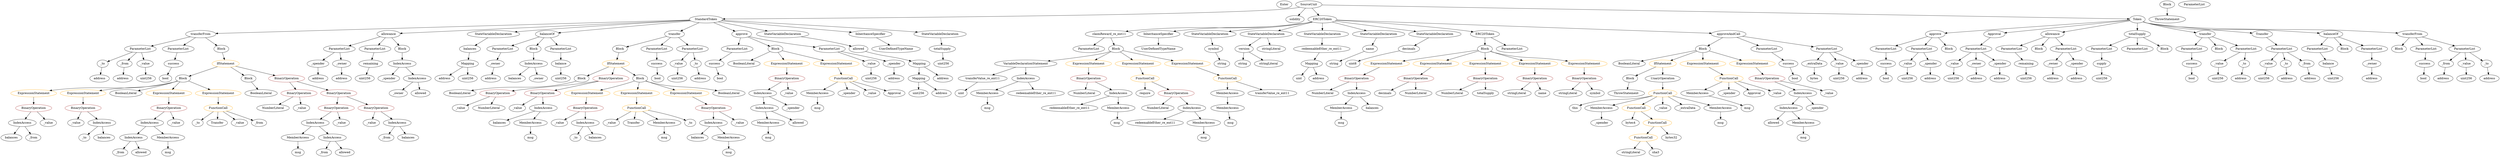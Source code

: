 strict digraph {
	graph [bb="0,0,10182,756"];
	node [label="\N"];
	Enter	[height=0.5,
		pos="5194.6,738",
		width=0.83628];
	ContractDefinition_StandardToken	[color=black,
		height=0.5,
		label=StandardToken,
		pos="2819.6,666",
		width=1.8897];
	FunctionDefinition_transferFrom_1	[color=black,
		height=0.5,
		label=transferFrom,
		pos="880.58,594",
		width=1.6402];
	ContractDefinition_StandardToken -> FunctionDefinition_transferFrom_1	[pos="e,939.23,597.12 2752.3,662.57 2454.1,651.81 1253.8,608.47 950.48,597.52"];
	FunctionDefinition_allowance_1	[color=black,
		height=0.5,
		label=allowance,
		pos="1512.6,594",
		width=1.3076];
	ContractDefinition_StandardToken -> FunctionDefinition_allowance_1	[pos="e,1559,597.71 2753.2,661.62 2591.7,653.37 2165.9,631.47 1810.6,612 1727,607.42 1630.2,601.85 1570.2,598.36"];
	StateVariableDeclaration_Unnamed	[color=black,
		height=0.5,
		label=StateVariableDeclaration,
		pos="1920.6,594",
		width=2.8184];
	ContractDefinition_StandardToken -> StateVariableDeclaration_Unnamed	[pos="e,2010.9,602.48 2754.8,660.14 2632.4,650.93 2358.9,630.24 2128.6,612 2093.9,609.26 2056.1,606.18 2022.2,603.41"];
	FunctionDefinition_balanceOf_1	[color=black,
		height=0.5,
		label=balanceOf,
		pos="2186.6,594",
		width=1.3491];
	ContractDefinition_StandardToken -> FunctionDefinition_balanceOf_1	[pos="e,2232.8,600.11 2757.7,658.16 2635.2,644.61 2363.2,614.53 2244.2,601.37"];
	FunctionDefinition_transfer_1	[color=black,
		height=0.5,
		label=transfer,
		pos="2720.6,594",
		width=1.0719];
	ContractDefinition_StandardToken -> FunctionDefinition_transfer_1	[pos="e,2741.1,609.48 2796.6,648.76 2782.8,639.02 2765.2,626.53 2750.3,616.04"];
	FunctionDefinition_approve_1	[color=black,
		height=0.5,
		label=approve,
		pos="2960.6,594",
		width=1.1412];
	ContractDefinition_StandardToken -> FunctionDefinition_approve_1	[pos="e,2934,608.21 2850.5,649.64 2872.1,638.94 2900.9,624.62 2923.7,613.32"];
	StateVariableDeclaration_Unnamed_1	[color=black,
		height=0.5,
		label=StateVariableDeclaration,
		pos="3131.6,594",
		width=2.8184];
	ContractDefinition_StandardToken -> StateVariableDeclaration_Unnamed_1	[pos="e,3070.3,608.74 2870.4,653.6 2921.7,642.08 3001.5,624.18 3059.4,611.19"];
	InheritanceSpecifier_Unnamed	[color=black,
		height=0.5,
		label=InheritanceSpecifier,
		pos="3409.6,594",
		width=2.3333];
	ContractDefinition_StandardToken -> InheritanceSpecifier_Unnamed	[pos="e,3337.7,603.53 2880.8,657.74 2987.2,645.12 3206.3,619.12 3326.4,604.87"];
	StateVariableDeclaration_Unnamed_2	[color=black,
		height=0.5,
		label=StateVariableDeclaration,
		pos="3649.6,594",
		width=2.8184];
	ContractDefinition_StandardToken -> StateVariableDeclaration_Unnamed_2	[pos="e,3568,604.99 2885.1,660.74 3006.9,652.64 3276.2,633.87 3502.6,612 3520.1,610.31 3538.7,608.31 3556.6,606.29"];
	Identifier__owner_1	[color=black,
		height=0.5,
		label=_owner,
		pos="1603.6,306",
		width=1.0719];
	Block_Unnamed_18	[color=black,
		height=0.5,
		label=Block,
		pos="6918.6,522",
		width=0.90558];
	BooleanLiteral_Unnamed_5	[color=black,
		height=0.5,
		label=BooleanLiteral,
		pos="6621.6,450",
		width=1.7788];
	Block_Unnamed_18 -> BooleanLiteral_Unnamed_5	[pos="e,6669.5,462.3 6889,514.03 6840.6,502.61 6743.4,479.71 6680.5,464.88"];
	IfStatement_Unnamed_2	[color=orange,
		height=0.5,
		label=IfStatement,
		pos="6756.6,450",
		width=1.4739];
	Block_Unnamed_18 -> IfStatement_Unnamed_2	[pos="e,6788.5,464.81 6893.6,510.22 6868.4,499.31 6828.9,482.24 6798.8,469.23"];
	ExpressionStatement_Unnamed_18	[color=orange,
		height=0.5,
		label=ExpressionStatement,
		pos="6918.6,450",
		width=2.458];
	Block_Unnamed_18 -> ExpressionStatement_Unnamed_18	[pos="e,6918.6,468.1 6918.6,503.7 6918.6,496.41 6918.6,487.73 6918.6,479.54"];
	ExpressionStatement_Unnamed_17	[color=orange,
		height=0.5,
		label=ExpressionStatement,
		pos="7113.6,450",
		width=2.458];
	Block_Unnamed_18 -> ExpressionStatement_Unnamed_17	[pos="e,7071.1,466.24 6945.3,511.41 6974.8,500.81 7023.1,483.47 7060.4,470.08"];
	IndexAccess_Unnamed_11	[color=black,
		height=0.5,
		label=IndexAccess,
		pos="3079.6,306",
		width=1.6402];
	IndexAccess_Unnamed_12	[color=black,
		height=0.5,
		label=IndexAccess,
		pos="3090.6,234",
		width=1.6402];
	IndexAccess_Unnamed_11 -> IndexAccess_Unnamed_12	[pos="e,3087.9,252.1 3082.3,287.7 3083.5,280.32 3084.8,271.52 3086.1,263.25"];
	Identifier__spender	[color=black,
		height=0.5,
		label=_spender,
		pos="3212.6,234",
		width=1.2521];
	IndexAccess_Unnamed_11 -> Identifier__spender	[pos="e,3186.4,248.8 3108.1,289.98 3128.1,279.49 3154.8,265.39 3176.3,254.09"];
	ParameterList_Unnamed_16	[color=black,
		height=0.5,
		label=ParameterList,
		pos="634.58,522",
		width=1.7095];
	Parameter__to_3	[color=black,
		height=0.5,
		label=_to,
		pos="522.58,450",
		width=0.75];
	ParameterList_Unnamed_16 -> Parameter__to_3	[pos="e,541.71,462.96 609.45,505.29 592.22,494.53 569.33,480.22 551.37,468.99"];
	Parameter__from_1	[color=black,
		height=0.5,
		label=_from,
		pos="610.58,450",
		width=0.93331];
	ParameterList_Unnamed_16 -> Parameter__from_1	[pos="e,616.45,468.1 628.65,503.7 626.09,496.24 623.03,487.32 620.17,478.97"];
	Parameter__value_4	[color=black,
		height=0.5,
		label=_value,
		pos="700.58,450",
		width=0.96103];
	ParameterList_Unnamed_16 -> Parameter__value_4	[pos="e,685.96,466.51 650.22,504.41 658.6,495.53 669.05,484.44 678.27,474.67"];
	FunctionDefinition_claimReward_re_ent11	[color=black,
		height=0.5,
		label=claimReward_re_ent11,
		pos="4511.6,594",
		width=2.6659];
	ParameterList_Unnamed_25	[color=black,
		height=0.5,
		label=ParameterList,
		pos="4423.6,522",
		width=1.7095];
	FunctionDefinition_claimReward_re_ent11 -> ParameterList_Unnamed_25	[pos="e,4444.1,539.31 4490.3,576.05 4479.1,567.16 4465.2,556.11 4453,546.41"];
	Block_Unnamed_16	[color=black,
		height=0.5,
		label=Block,
		pos="4535.6,522",
		width=0.90558];
	FunctionDefinition_claimReward_re_ent11 -> Block_Unnamed_16	[pos="e,4529.7,540.1 4517.5,575.7 4520.1,568.24 4523.1,559.32 4526,550.97"];
	IndexAccess_Unnamed_19	[color=black,
		height=0.5,
		label=IndexAccess,
		pos="7348.6,306",
		width=1.6402];
	IndexAccess_Unnamed_20	[color=black,
		height=0.5,
		label=IndexAccess,
		pos="7287.6,234",
		width=1.6402];
	IndexAccess_Unnamed_19 -> IndexAccess_Unnamed_20	[pos="e,7301.9,251.47 7334.1,288.41 7326.8,279.95 7317.6,269.49 7309.4,260.08"];
	Identifier__spender_3	[color=black,
		height=0.5,
		label=_spender,
		pos="7409.6,234",
		width=1.2521];
	IndexAccess_Unnamed_19 -> Identifier__spender_3	[pos="e,7395.2,251.47 7363,288.41 7370.4,279.95 7379.5,269.49 7387.7,260.08"];
	ParameterList_Unnamed_22	[color=black,
		height=0.5,
		label=ParameterList,
		pos="1315.6,522",
		width=1.7095];
	Parameter__spender_3	[color=black,
		height=0.5,
		label=_spender,
		pos="1226.6,450",
		width=1.2521];
	ParameterList_Unnamed_22 -> Parameter__spender_3	[pos="e,1246.2,466.43 1294.9,504.76 1283.1,495.47 1268.1,483.67 1255.2,473.49"];
	Parameter__owner_3	[color=black,
		height=0.5,
		label=_owner,
		pos="1328.6,450",
		width=1.0719];
	ParameterList_Unnamed_22 -> Parameter__owner_3	[pos="e,1325.4,468.1 1318.8,503.7 1320.2,496.32 1321.8,487.52 1323.3,479.25"];
	ElementaryTypeName_uint256_6	[color=black,
		height=0.5,
		label=uint256,
		pos="9208.6,378",
		width=1.0442];
	BinaryOperation_Unnamed_2	[color=brown,
		height=0.5,
		label=BinaryOperation,
		pos="2030.6,306",
		width=1.9867];
	Identifier__value_1	[color=black,
		height=0.5,
		label=_value,
		pos="1863.6,234",
		width=0.96103];
	BinaryOperation_Unnamed_2 -> Identifier__value_1	[pos="e,1890,246.09 1994.8,289.98 1967,278.35 1928.7,262.29 1900.6,250.53"];
	NumberLiteral_Unnamed	[color=black,
		height=0.5,
		label=NumberLiteral,
		pos="1979.6,234",
		width=1.765];
	BinaryOperation_Unnamed_2 -> NumberLiteral_Unnamed	[pos="e,1991.8,251.79 2018.2,288.05 2012.3,279.89 2005,269.91 1998.4,260.82"];
	VariableDeclaration_redeemableEther_re_ent11	[color=black,
		height=0.5,
		label=redeemableEther_re_ent11,
		pos="5354.6,522",
		width=3.0263];
	Mapping_Unnamed_3	[color=black,
		height=0.5,
		label=Mapping,
		pos="5284.6,450",
		width=1.2105];
	VariableDeclaration_redeemableEther_re_ent11 -> Mapping_Unnamed_3	[pos="e,5300.4,466.83 5337.6,504.05 5328.9,495.29 5318,484.45 5308.4,474.86"];
	Identifier_this	[color=black,
		height=0.5,
		label=this,
		pos="6382.6,234",
		width=0.75];
	ElementaryTypeName_uint256_15	[color=black,
		height=0.5,
		label=uint256,
		pos="3841.6,450",
		width=1.0442];
	Identifier_msg_7	[color=black,
		height=0.5,
		label=msg,
		pos="4904.6,90",
		width=0.75];
	ElementaryTypeName_uint256_10	[color=black,
		height=0.5,
		label=uint256,
		pos="2245.6,378",
		width=1.0442];
	Identifier_msg_2	[color=black,
		height=0.5,
		label=msg,
		pos="2696.6,90",
		width=0.75];
	ExpressionStatement_Unnamed_1	[color=orange,
		height=0.5,
		label=ExpressionStatement,
		pos="2377.6,306",
		width=2.458];
	BinaryOperation_Unnamed_4	[color=brown,
		height=0.5,
		label=BinaryOperation,
		pos="2360.6,234",
		width=1.9867];
	ExpressionStatement_Unnamed_1 -> BinaryOperation_Unnamed_4	[pos="e,2364.7,252.1 2373.4,287.7 2371.6,280.32 2369.5,271.52 2367.4,263.25"];
	Mapping_Unnamed	[color=black,
		height=0.5,
		label=Mapping,
		pos="1857.6,450",
		width=1.2105];
	ElementaryTypeName_address_18	[color=black,
		height=0.5,
		label=address,
		pos="1762.6,378",
		width=1.0996];
	Mapping_Unnamed -> ElementaryTypeName_address_18	[pos="e,1782.8,393.92 1837,433.81 1823.8,424.11 1806.5,411.39 1792,400.64"];
	ElementaryTypeName_uint256_13	[color=black,
		height=0.5,
		label=uint256,
		pos="1857.6,378",
		width=1.0442];
	Mapping_Unnamed -> ElementaryTypeName_uint256_13	[pos="e,1857.6,396.1 1857.6,431.7 1857.6,424.41 1857.6,415.73 1857.6,407.54"];
	FunctionDefinition_transferFrom_1 -> ParameterList_Unnamed_16	[pos="e,677.66,535.26 838.57,581.05 797.2,569.27 733.83,551.24 688.71,538.4"];
	ParameterList_Unnamed_17	[color=black,
		height=0.5,
		label=ParameterList,
		pos="818.58,522",
		width=1.7095];
	FunctionDefinition_transferFrom_1 -> ParameterList_Unnamed_17	[pos="e,833.17,539.47 865.89,576.41 858.4,567.95 849.13,557.49 840.79,548.08"];
	Block_Unnamed_9	[color=black,
		height=0.5,
		label=Block,
		pos="941.58,522",
		width=0.90558];
	FunctionDefinition_transferFrom_1 -> Block_Unnamed_9	[pos="e,928.06,538.51 895.04,576.41 902.7,567.62 912.25,556.66 920.7,546.96"];
	NumberLiteral_Unnamed_4	[color=black,
		height=0.5,
		label=NumberLiteral,
		pos="5371.6,306",
		width=1.765];
	Identifier__value_8	[color=black,
		height=0.5,
		label=_value,
		pos="342.58,162",
		width=0.96103];
	FunctionCall_Unnamed_9	[color=orange,
		height=0.5,
		label=FunctionCall,
		pos="6671.6,90",
		width=1.6125];
	stringLiteral_Unnamed_4	[color=black,
		height=0.5,
		label=stringLiteral,
		pos="6621.6,18",
		width=1.5016];
	FunctionCall_Unnamed_9 -> stringLiteral_Unnamed_4	[pos="e,6633.6,35.789 6659.5,72.055 6653.7,63.973 6646.7,54.121 6640.2,45.112"];
	Identifier_sha3	[color=black,
		height=0.5,
		label=sha3,
		pos="6721.6,18",
		width=0.76697];
	FunctionCall_Unnamed_9 -> Identifier_sha3	[pos="e,6710.3,34.829 6683.7,72.055 6689.7,63.646 6697.1,53.323 6703.7,44.025"];
	Identifier__from_1	[color=black,
		height=0.5,
		label=_from,
		pos="1326.6,18",
		width=0.93331];
	ParameterList_Unnamed_3	[color=black,
		height=0.5,
		label=ParameterList,
		pos="9430.6,522",
		width=1.7095];
	Parameter_balance	[color=black,
		height=0.5,
		label=balance,
		pos="9486.6,450",
		width=1.0719];
	ParameterList_Unnamed_3 -> Parameter_balance	[pos="e,9473.5,467.31 9444.1,504.05 9450.8,495.68 9459.1,485.4 9466.5,476.13"];
	Mapping_Unnamed_2	[color=black,
		height=0.5,
		label=Mapping,
		pos="3742.6,378",
		width=1.2105];
	ElementaryTypeName_uint256_14	[color=black,
		height=0.5,
		label=uint256,
		pos="3742.6,306",
		width=1.0442];
	Mapping_Unnamed_2 -> ElementaryTypeName_uint256_14	[pos="e,3742.6,324.1 3742.6,359.7 3742.6,352.41 3742.6,343.73 3742.6,335.54"];
	ElementaryTypeName_address_20	[color=black,
		height=0.5,
		label=address,
		pos="3837.6,306",
		width=1.0996];
	Mapping_Unnamed_2 -> ElementaryTypeName_address_20	[pos="e,3817.3,321.92 3763.2,361.81 3776.4,352.11 3793.6,339.39 3808.2,328.64"];
	Identifier__to	[color=black,
		height=0.5,
		label=_to,
		pos="2316.6,90",
		width=0.75];
	Identifier__value_3	[color=black,
		height=0.5,
		label=_value,
		pos="2248.6,162",
		width=0.96103];
	VariableDeclaration__value	[color=black,
		height=0.5,
		label=_value,
		pos="9212.6,450",
		width=0.96103];
	VariableDeclaration__value -> ElementaryTypeName_uint256_6	[pos="e,9209.6,396.1 9211.6,431.7 9211.2,424.41 9210.7,415.73 9210.2,407.54"];
	Identifier__from_3	[color=black,
		height=0.5,
		label=_from,
		pos="540.58,18",
		width=0.93331];
	ElementaryTypeName_address_14	[color=black,
		height=0.5,
		label=address,
		pos="1952.6,378",
		width=1.0996];
	VariableDeclaration__to	[color=black,
		height=0.5,
		label=_to,
		pos="9299.6,450",
		width=0.75];
	ElementaryTypeName_address_8	[color=black,
		height=0.5,
		label=address,
		pos="9303.6,378",
		width=1.0996];
	VariableDeclaration__to -> ElementaryTypeName_address_8	[pos="e,9302.6,396.1 9300.6,431.7 9301,424.41 9301.5,415.73 9302,407.54"];
	ParameterList_Unnamed_23	[color=black,
		height=0.5,
		label=ParameterList,
		pos="1456.6,522",
		width=1.7095];
	Parameter_remaining_1	[color=black,
		height=0.5,
		label=remaining,
		pos="1438.6,450",
		width=1.2798];
	ParameterList_Unnamed_23 -> Parameter_remaining_1	[pos="e,1443,468.1 1452.1,503.7 1450.2,496.32 1448,487.52 1445.8,479.25"];
	ElementaryTypeName_uint256_1	[color=black,
		height=0.5,
		label=uint256,
		pos="9495.6,378",
		width=1.0442];
	VariableDeclaration_decimals	[color=black,
		height=0.5,
		label=decimals,
		pos="5715.6,522",
		width=1.1967];
	ElementaryTypeName_uint8	[color=black,
		height=0.5,
		label=uint8,
		pos="5455.6,450",
		width=0.7947];
	VariableDeclaration_decimals -> ElementaryTypeName_uint8	[pos="e,5477.8,461.77 5676.5,513.96 5631.6,505.36 5556.2,489.29 5493.6,468 5491.8,467.39 5490,466.73 5488.1,466.04"];
	MemberAccess_Unnamed_6	[color=black,
		height=0.5,
		label=MemberAccess,
		pos="3313.6,306",
		width=1.9174];
	Identifier_msg_6	[color=black,
		height=0.5,
		label=msg,
		pos="3313.6,234",
		width=0.75];
	MemberAccess_Unnamed_6 -> Identifier_msg_6	[pos="e,3313.6,252.1 3313.6,287.7 3313.6,280.41 3313.6,271.73 3313.6,263.54"];
	Identifier__spender_5	[color=black,
		height=0.5,
		label=_spender,
		pos="6496.6,162",
		width=1.2521];
	BinaryOperation_Unnamed_20	[color=brown,
		height=0.5,
		label=BinaryOperation,
		pos="6370.6,378",
		width=1.9867];
	stringLiteral_Unnamed_3	[color=black,
		height=0.5,
		label=stringLiteral,
		pos="6366.6,306",
		width=1.5016];
	BinaryOperation_Unnamed_20 -> stringLiteral_Unnamed_3	[pos="e,6367.6,324.1 6369.6,359.7 6369.2,352.41 6368.7,343.73 6368.2,335.54"];
	Identifier_symbol	[color=black,
		height=0.5,
		label=symbol,
		pos="6476.6,306",
		width=1.0581];
	BinaryOperation_Unnamed_20 -> Identifier_symbol	[pos="e,6455,321.25 6395.2,360.76 6410.2,350.86 6429.5,338.12 6445.5,327.52"];
	IndexAccess_Unnamed_8	[color=black,
		height=0.5,
		label=IndexAccess,
		pos="613.58,162",
		width=1.6402];
	IndexAccess_Unnamed_9	[color=black,
		height=0.5,
		label=IndexAccess,
		pos="600.58,90",
		width=1.6402];
	IndexAccess_Unnamed_8 -> IndexAccess_Unnamed_9	[pos="e,603.76,108.1 610.37,143.7 609,136.32 607.36,127.52 605.83,119.25"];
	MemberAccess_Unnamed_4	[color=black,
		height=0.5,
		label=MemberAccess,
		pos="746.58,90",
		width=1.9174];
	IndexAccess_Unnamed_8 -> MemberAccess_Unnamed_4	[pos="e,717.18,106.48 642.11,145.98 661.05,136.02 686.16,122.8 707.02,111.82"];
	MemberAccess_Unnamed_14	[color=black,
		height=0.5,
		label=MemberAccess,
		pos="6897.6,306",
		width=1.9174];
	Identifier_msg_13	[color=black,
		height=0.5,
		label=msg,
		pos="7107.6,234",
		width=0.75];
	MemberAccess_Unnamed_14 -> Identifier_msg_13	[pos="e,7086.5,245.59 6945.1,292.54 6980.4,282.79 7029.6,268.21 7071.6,252 7073.1,251.41 7074.7,250.78 7076.2,250.13"];
	Block_Unnamed_8	[color=black,
		height=0.5,
		label=Block,
		pos="2333.6,378",
		width=0.90558];
	BooleanLiteral_Unnamed_1	[color=black,
		height=0.5,
		label=BooleanLiteral,
		pos="1876.6,306",
		width=1.7788];
	Block_Unnamed_8 -> BooleanLiteral_Unnamed_1	[pos="e,1923.1,318.75 2309.3,365.57 2303.9,363.42 2298.1,361.4 2292.6,360 2144,322.25 2100.7,349.43 1949.6,324 1944.6,323.16 1939.5,322.19 \
1934.3,321.14"];
	ExpressionStatement_Unnamed_12	[color=orange,
		height=0.5,
		label=ExpressionStatement,
		pos="5590.6,450",
		width=2.458];
	BinaryOperation_Unnamed_16	[color=brown,
		height=0.5,
		label=BinaryOperation,
		pos="5512.6,378",
		width=1.9867];
	ExpressionStatement_Unnamed_12 -> BinaryOperation_Unnamed_16	[pos="e,5531.3,395.79 5571.7,432.05 5562.1,423.46 5550.3,412.86 5539.8,403.4"];
	Parameter__extraData	[color=black,
		height=0.5,
		label=_extraData,
		pos="7369.6,450",
		width=1.4046];
	ElementaryTypeName_bytes	[color=black,
		height=0.5,
		label=bytes,
		pos="7369.6,378",
		width=0.85014];
	Parameter__extraData -> ElementaryTypeName_bytes	[pos="e,7369.6,396.1 7369.6,431.7 7369.6,424.41 7369.6,415.73 7369.6,407.54"];
	ElementaryTypeName_uint	[color=black,
		height=0.5,
		label=uint,
		pos="5241.6,378",
		width=0.75];
	VariableDeclarationStatement_Unnamed	[color=black,
		height=0.5,
		label=VariableDeclarationStatement,
		pos="4220.6,450",
		width=3.3174];
	VariableDeclaration_transferValue_re_ent11	[color=black,
		height=0.5,
		label=transferValue_re_ent11,
		pos="4016.6,378",
		width=2.6798];
	VariableDeclarationStatement_Unnamed -> VariableDeclaration_transferValue_re_ent11	[pos="e,4061.2,394.3 4174,433.03 4143.6,422.59 4103.7,408.9 4071.7,397.92"];
	IndexAccess_Unnamed_16	[color=black,
		height=0.5,
		label=IndexAccess,
		pos="4220.6,378",
		width=1.6402];
	VariableDeclarationStatement_Unnamed -> IndexAccess_Unnamed_16	[pos="e,4220.6,396.1 4220.6,431.7 4220.6,424.41 4220.6,415.73 4220.6,407.54"];
	Block_Unnamed_6	[color=black,
		height=0.5,
		label=Block,
		pos="2499.6,522",
		width=0.90558];
	IfStatement_Unnamed	[color=orange,
		height=0.5,
		label=IfStatement,
		pos="2474.6,450",
		width=1.4739];
	Block_Unnamed_6 -> IfStatement_Unnamed	[pos="e,2480.8,468.28 2493.5,504.05 2490.8,496.52 2487.6,487.44 2484.6,478.94"];
	MemberAccess_Unnamed_9	[color=black,
		height=0.5,
		label=MemberAccess,
		pos="5003.6,306",
		width=1.9174];
	MemberAccess_Unnamed_10	[color=black,
		height=0.5,
		label=MemberAccess,
		pos="5008.6,234",
		width=1.9174];
	MemberAccess_Unnamed_9 -> MemberAccess_Unnamed_10	[pos="e,5007.4,252.1 5004.8,287.7 5005.3,280.41 5006,271.73 5006.5,263.54"];
	NumberLiteral_Unnamed_5	[color=black,
		height=0.5,
		label=NumberLiteral,
		pos="5902.6,306",
		width=1.765];
	Identifier_balances	[color=black,
		height=0.5,
		label=balances,
		pos="1996.6,162",
		width=1.1828];
	VariableDeclaration_version	[color=black,
		height=0.5,
		label=version,
		pos="5060.6,522",
		width=1.0442];
	ElementaryTypeName_string_2	[color=black,
		height=0.5,
		label=string,
		pos="5059.6,450",
		width=0.864];
	VariableDeclaration_version -> ElementaryTypeName_string_2	[pos="e,5059.8,468.1 5060.3,503.7 5060.2,496.41 5060.1,487.73 5060,479.54"];
	stringLiteral_Unnamed	[color=black,
		height=0.5,
		label=stringLiteral,
		pos="5162.6,450",
		width=1.5016];
	VariableDeclaration_version -> stringLiteral_Unnamed	[pos="e,5139.8,466.61 5081.2,506.83 5095.4,497.08 5114.6,483.94 5130.7,472.85"];
	NumberLiteral_Unnamed_1	[color=black,
		height=0.5,
		label=NumberLiteral,
		pos="1124.6,234",
		width=1.765];
	Identifier__to_2	[color=black,
		height=0.5,
		label=_to,
		pos="383.58,90",
		width=0.75];
	IndexAccess_Unnamed_7	[color=black,
		height=0.5,
		label=IndexAccess,
		pos="89.581,162",
		width=1.6402];
	Identifier_balances_5	[color=black,
		height=0.5,
		label=balances,
		pos="42.581,90",
		width=1.1828];
	IndexAccess_Unnamed_7 -> Identifier_balances_5	[pos="e,53.854,107.79 78.204,144.05 72.777,135.97 66.162,126.12 60.113,117.11"];
	Identifier__from_2	[color=black,
		height=0.5,
		label=_from,
		pos="136.58,90",
		width=0.93331];
	IndexAccess_Unnamed_7 -> Identifier__from_2	[pos="e,125.63,107.31 100.96,144.05 106.46,135.85 113.19,125.83 119.32,116.71"];
	Identifier_allowed_4	[color=black,
		height=0.5,
		label=allowed,
		pos="7224.6,162",
		width=1.0858];
	Identifier_msg_9	[color=black,
		height=0.5,
		label=msg,
		pos="5018.6,162",
		width=0.75];
	MemberAccess_Unnamed_10 -> Identifier_msg_9	[pos="e,5016.1,180.1 5011.1,215.7 5012.1,208.32 5013.4,199.52 5014.5,191.25"];
	BinaryOperation_Unnamed_18	[color=brown,
		height=0.5,
		label=BinaryOperation,
		pos="6175.6,378",
		width=1.9867];
	stringLiteral_Unnamed_2	[color=black,
		height=0.5,
		label=stringLiteral,
		pos="6162.6,306",
		width=1.5016];
	BinaryOperation_Unnamed_18 -> stringLiteral_Unnamed_2	[pos="e,6165.8,324.1 6172.4,359.7 6171,352.32 6169.4,343.52 6167.8,335.25"];
	Identifier_name	[color=black,
		height=0.5,
		label=name,
		pos="6264.6,306",
		width=0.83628];
	BinaryOperation_Unnamed_18 -> Identifier_name	[pos="e,6246.9,320.88 6196.7,360.41 6209.1,350.62 6225,338.15 6238.2,327.72"];
	ElementaryTypeName_address_22	[color=black,
		height=0.5,
		label=address,
		pos="7570.6,378",
		width=1.0996];
	NumberLiteral_Unnamed_3	[color=black,
		height=0.5,
		label=NumberLiteral,
		pos="4422.6,306",
		width=1.765];
	Block_Unnamed_3	[color=black,
		height=0.5,
		label=Block,
		pos="9766.6,522",
		width=0.90558];
	BinaryOperation_Unnamed_16 -> NumberLiteral_Unnamed_4	[pos="e,5401.8,322.01 5481.3,361.46 5460.8,351.31 5433.9,337.95 5411.9,327.01"];
	IndexAccess_Unnamed_18	[color=black,
		height=0.5,
		label=IndexAccess,
		pos="5512.6,306",
		width=1.6402];
	BinaryOperation_Unnamed_16 -> IndexAccess_Unnamed_18	[pos="e,5512.6,324.1 5512.6,359.7 5512.6,352.41 5512.6,343.73 5512.6,335.54"];
	InheritanceSpecifier_Unnamed_1	[color=black,
		height=0.5,
		label=InheritanceSpecifier,
		pos="4709.6,594",
		width=2.3333];
	UserDefinedTypeName_Unnamed_1	[color=black,
		height=0.5,
		label=UserDefinedTypeName,
		pos="4709.6,522",
		width=2.7214];
	InheritanceSpecifier_Unnamed_1 -> UserDefinedTypeName_Unnamed_1	[pos="e,4709.6,540.1 4709.6,575.7 4709.6,568.41 4709.6,559.73 4709.6,551.54"];
	Identifier_require	[color=black,
		height=0.5,
		label=require,
		pos="4676.6,306",
		width=1.0026];
	Identifier__spender_4	[color=black,
		height=0.5,
		label=_spender,
		pos="7029.6,306",
		width=1.2521];
	ElementaryTypeName_address_17	[color=black,
		height=0.5,
		label=address,
		pos="1228.6,378",
		width=1.0996];
	Parameter__spender_3 -> ElementaryTypeName_address_17	[pos="e,1228.1,396.1 1227.1,431.7 1227.3,424.41 1227.5,415.73 1227.8,407.54"];
	ElementaryTypeName_address_21	[color=black,
		height=0.5,
		label=address,
		pos="5326.6,378",
		width=1.0996];
	ElementaryTypeName_address_11	[color=black,
		height=0.5,
		label=address,
		pos="2833.6,378",
		width=1.0996];
	ParameterList_Unnamed_18	[color=black,
		height=0.5,
		label=ParameterList,
		pos="2001.6,522",
		width=1.7095];
	Parameter__owner_2	[color=black,
		height=0.5,
		label=_owner,
		pos="1985.6,450",
		width=1.0719];
	ParameterList_Unnamed_18 -> Parameter__owner_2	[pos="e,1989.5,468.1 1997.6,503.7 1995.9,496.32 1993.9,487.52 1992,479.25"];
	ElementaryTypeName_address	[color=black,
		height=0.5,
		label=address,
		pos="9654.6,378",
		width=1.0996];
	ElementaryTypeName_address_10	[color=black,
		height=0.5,
		label=address,
		pos="8155.6,378",
		width=1.0996];
	ParameterList_Unnamed_11	[color=black,
		height=0.5,
		label=ParameterList,
		pos="8194.6,522",
		width=1.7095];
	Parameter_remaining	[color=black,
		height=0.5,
		label=remaining,
		pos="8264.6,450",
		width=1.2798];
	ParameterList_Unnamed_11 -> Parameter_remaining	[pos="e,8248.6,466.99 8211.2,504.41 8219.9,495.66 8230.8,484.75 8240.5,475.08"];
	IndexAccess_Unnamed_9 -> Identifier__from_3	[pos="e,553.88,34.511 586.36,72.411 578.83,63.62 569.43,52.663 561.12,42.965"];
	Identifier_allowed_1	[color=black,
		height=0.5,
		label=allowed,
		pos="631.58,18",
		width=1.0858];
	IndexAccess_Unnamed_9 -> Identifier_allowed_1	[pos="e,624.01,36.104 608.24,71.697 611.62,64.067 615.68,54.916 619.45,46.396"];
	FunctionDefinition_approve	[color=black,
		height=0.5,
		label=approve,
		pos="7881.6,594",
		width=1.1412];
	ParameterList_Unnamed_9	[color=black,
		height=0.5,
		label=ParameterList,
		pos="7677.6,522",
		width=1.7095];
	FunctionDefinition_approve -> ParameterList_Unnamed_9	[pos="e,7716.4,536.31 7850.2,582.22 7817.3,570.93 7765.2,553.05 7726.8,539.89"];
	ParameterList_Unnamed_8	[color=black,
		height=0.5,
		label=ParameterList,
		pos="7825.6,522",
		width=1.7095];
	FunctionDefinition_approve -> ParameterList_Unnamed_8	[pos="e,7838.9,539.63 7868.6,576.76 7861.9,568.4 7853.6,558.02 7846.1,548.61"];
	Block_Unnamed_4	[color=black,
		height=0.5,
		label=Block,
		pos="7937.6,522",
		width=0.90558];
	FunctionDefinition_approve -> Block_Unnamed_4	[pos="e,7925,538.67 7894.6,576.76 7901.5,568.07 7910.2,557.19 7918,547.49"];
	VariableDeclaration__value_1	[color=black,
		height=0.5,
		label=_value,
		pos="7962.6,450",
		width=0.96103];
	ElementaryTypeName_uint256_7	[color=black,
		height=0.5,
		label=uint256,
		pos="7960.6,378",
		width=1.0442];
	VariableDeclaration__value_1 -> ElementaryTypeName_uint256_7	[pos="e,7961.1,396.1 7962.1,431.7 7961.9,424.41 7961.6,415.73 7961.4,407.54"];
	BinaryOperation_Unnamed_3	[color=brown,
		height=0.5,
		label=BinaryOperation,
		pos="2914.6,234",
		width=1.9867];
	IndexAccess_Unnamed_1	[color=black,
		height=0.5,
		label=IndexAccess,
		pos="2914.6,162",
		width=1.6402];
	BinaryOperation_Unnamed_3 -> IndexAccess_Unnamed_1	[pos="e,2914.6,180.1 2914.6,215.7 2914.6,208.41 2914.6,199.73 2914.6,191.54"];
	Identifier__value_2	[color=black,
		height=0.5,
		label=_value,
		pos="3026.6,162",
		width=0.96103];
	BinaryOperation_Unnamed_3 -> Identifier__value_2	[pos="e,3005.3,176.33 2940.6,216.76 2957,206.5 2978.3,193.18 2995.6,182.37"];
	Parameter_success_3	[color=black,
		height=0.5,
		label=success,
		pos="2650.6,450",
		width=1.1135];
	ElementaryTypeName_bool_3	[color=black,
		height=0.5,
		label=bool,
		pos="2655.6,378",
		width=0.76697];
	Parameter_success_3 -> ElementaryTypeName_bool_3	[pos="e,2654.4,396.1 2651.8,431.7 2652.3,424.41 2653,415.73 2653.5,407.54"];
	EventDefinition_Approval	[color=black,
		height=0.5,
		label=Approval,
		pos="8124.6,594",
		width=1.266];
	ParameterList_Unnamed_13	[color=black,
		height=0.5,
		label=ParameterList,
		pos="8053.6,522",
		width=1.7095];
	EventDefinition_Approval -> ParameterList_Unnamed_13	[pos="e,8070.5,539.63 8108.1,576.76 8099.3,568.06 8088.2,557.15 8078.4,547.43"];
	Block_Unnamed_12	[color=black,
		height=0.5,
		label=Block,
		pos="2130.6,522",
		width=0.90558];
	IndexAccess_Unnamed_10	[color=black,
		height=0.5,
		label=IndexAccess,
		pos="2129.6,450",
		width=1.6402];
	Block_Unnamed_12 -> IndexAccess_Unnamed_10	[pos="e,2129.8,468.1 2130.3,503.7 2130.2,496.41 2130.1,487.73 2130,479.54"];
	Parameter__owner_2 -> ElementaryTypeName_address_14	[pos="e,1960.5,395.79 1977.6,432.05 1973.9,424.23 1969.4,414.75 1965.3,405.98"];
	MemberAccess_Unnamed_5	[color=black,
		height=0.5,
		label=MemberAccess,
		pos="3148.6,162",
		width=1.9174];
	IndexAccess_Unnamed_12 -> MemberAccess_Unnamed_5	[pos="e,3134.7,179.79 3104.6,216.05 3111.5,207.8 3119.8,197.7 3127.4,188.54"];
	Identifier_allowed_2	[color=black,
		height=0.5,
		label=allowed,
		pos="3274.6,162",
		width=1.0858];
	IndexAccess_Unnamed_12 -> Identifier_allowed_2	[pos="e,3245.1,174.21 3126.5,219.34 3157.6,207.5 3202.5,190.41 3234.7,178.16"];
	ParameterList_Unnamed_7	[color=black,
		height=0.5,
		label=ParameterList,
		pos="9878.6,522",
		width=1.7095];
	Parameter_success_1	[color=black,
		height=0.5,
		label=success,
		pos="9868.6,450",
		width=1.1135];
	ParameterList_Unnamed_7 -> Parameter_success_1	[pos="e,9871,468.1 9876.1,503.7 9875.1,496.32 9873.8,487.52 9872.6,479.25"];
	ParameterList_Unnamed_5	[color=black,
		height=0.5,
		label=ParameterList,
		pos="8924.6,522",
		width=1.7095];
	Parameter_success	[color=black,
		height=0.5,
		label=success,
		pos="8924.6,450",
		width=1.1135];
	ParameterList_Unnamed_5 -> Parameter_success	[pos="e,8924.6,468.1 8924.6,503.7 8924.6,496.41 8924.6,487.73 8924.6,479.54"];
	MemberAccess_Unnamed_12	[color=black,
		height=0.5,
		label=MemberAccess,
		pos="5447.6,234",
		width=1.9174];
	IndexAccess_Unnamed_18 -> MemberAccess_Unnamed_12	[pos="e,5463.3,251.96 5497.2,288.41 5489.4,279.99 5479.7,269.58 5471,260.2"];
	Identifier_balances_7	[color=black,
		height=0.5,
		label=balances,
		pos="5577.6,234",
		width=1.1828];
	IndexAccess_Unnamed_18 -> Identifier_balances_7	[pos="e,5562.7,250.99 5528,288.41 5536,279.74 5546,268.97 5554.9,259.38"];
	BinaryOperation_Unnamed_8	[color=brown,
		height=0.5,
		label=BinaryOperation,
		pos="1382.6,234",
		width=1.9867];
	IndexAccess_Unnamed_4	[color=black,
		height=0.5,
		label=IndexAccess,
		pos="1289.6,162",
		width=1.6402];
	BinaryOperation_Unnamed_8 -> IndexAccess_Unnamed_4	[pos="e,1311.1,179.23 1360.5,216.41 1348.5,207.37 1333.5,196.03 1320.3,186.13"];
	Identifier__value_6	[color=black,
		height=0.5,
		label=_value,
		pos="1401.6,162",
		width=0.96103];
	BinaryOperation_Unnamed_8 -> Identifier__value_6	[pos="e,1396.9,180.1 1387.3,215.7 1389.3,208.24 1391.7,199.32 1394,190.97"];
	Identifier__value_7	[color=black,
		height=0.5,
		label=_value,
		pos="1240.6,234",
		width=0.96103];
	Block_Unnamed_15	[color=black,
		height=0.5,
		label=Block,
		pos="8825.6,738",
		width=0.90558];
	ThrowStatement_Unnamed	[color=black,
		height=0.5,
		label=ThrowStatement,
		pos="8825.6,666",
		width=2.0006];
	Block_Unnamed_15 -> ThrowStatement_Unnamed	[pos="e,8825.6,684.1 8825.6,719.7 8825.6,712.41 8825.6,703.73 8825.6,695.54"];
	ElementaryTypeName_uint256_3	[color=black,
		height=0.5,
		label=uint256,
		pos="10048,378",
		width=1.0442];
	ElementaryTypeName_address_1	[color=black,
		height=0.5,
		label=address,
		pos="9113.6,378",
		width=1.0996];
	NumberLiteral_Unnamed_2	[color=black,
		height=0.5,
		label=NumberLiteral,
		pos="4718.6,234",
		width=1.765];
	FunctionDefinition_allowance_1 -> ParameterList_Unnamed_22	[pos="e,1353.5,536.49 1479.2,581.13 1447.6,569.92 1400,552.99 1364.2,540.29"];
	FunctionDefinition_allowance_1 -> ParameterList_Unnamed_23	[pos="e,1470.1,539.96 1499.3,576.41 1492.7,568.16 1484.6,558.01 1477.2,548.78"];
	Block_Unnamed_14	[color=black,
		height=0.5,
		label=Block,
		pos="1568.6,522",
		width=0.90558];
	FunctionDefinition_allowance_1 -> Block_Unnamed_14	[pos="e,1555.8,538.99 1525.9,576.41 1532.6,567.92 1541.1,557.41 1548.6,547.96"];
	Block_Unnamed_19	[color=black,
		height=0.5,
		label=Block,
		pos="6619.6,378",
		width=0.90558];
	IfStatement_Unnamed_2 -> Block_Unnamed_19	[pos="e,6642.9,390.93 6728.2,434.5 6706.3,423.31 6676,407.82 6652.9,396.05"];
	UnaryOperation_Unnamed	[color=black,
		height=0.5,
		label=UnaryOperation,
		pos="6753.6,378",
		width=1.9452];
	IfStatement_Unnamed_2 -> UnaryOperation_Unnamed	[pos="e,6754.3,396.1 6755.8,431.7 6755.5,424.41 6755.2,415.73 6754.8,407.54"];
	Identifier_balances_4	[color=black,
		height=0.5,
		label=balances,
		pos="471.58,90",
		width=1.1828];
	BinaryOperation_Unnamed_12	[color=brown,
		height=0.5,
		label=BinaryOperation,
		pos="711.58,234",
		width=1.9867];
	BinaryOperation_Unnamed_12 -> IndexAccess_Unnamed_8	[pos="e,635.85,178.91 688.85,216.76 675.77,207.42 659.15,195.55 644.85,185.33"];
	Identifier__value_10	[color=black,
		height=0.5,
		label=_value,
		pos="725.58,162",
		width=0.96103];
	BinaryOperation_Unnamed_12 -> Identifier__value_10	[pos="e,722.16,180.1 715.04,215.7 716.52,208.32 718.28,199.52 719.93,191.25"];
	StateVariableDeclaration_Unnamed_6	[color=black,
		height=0.5,
		label=StateVariableDeclaration,
		pos="4912.6,594",
		width=2.8184];
	VariableDeclaration_symbol	[color=black,
		height=0.5,
		label=symbol,
		pos="4938.6,522",
		width=1.0581];
	StateVariableDeclaration_Unnamed_6 -> VariableDeclaration_symbol	[pos="e,4932.2,540.1 4919,575.7 4921.8,568.15 4925.2,559.12 4928.3,550.68"];
	BinaryOperation_Unnamed_21	[color=brown,
		height=0.5,
		label=BinaryOperation,
		pos="7176.6,378",
		width=1.9867];
	BinaryOperation_Unnamed_21 -> IndexAccess_Unnamed_19	[pos="e,7314.2,320.99 7213.1,362.15 7239.6,351.37 7275.6,336.72 7303.8,325.22"];
	Identifier__value_14	[color=black,
		height=0.5,
		label=_value,
		pos="7460.6,306",
		width=0.96103];
	BinaryOperation_Unnamed_21 -> Identifier__value_14	[pos="e,7434.3,317.91 7230.1,365.64 7295.2,351.73 7398.9,329.34 7416.6,324 7418.8,323.32 7421.2,322.57 7423.5,321.78"];
	ElementaryTypeName_uint_1	[color=black,
		height=0.5,
		label=uint,
		pos="3922.6,306",
		width=0.75];
	ElementaryTypeName_string_1	[color=black,
		height=0.5,
		label=string,
		pos="4977.6,450",
		width=0.864];
	BinaryOperation_Unnamed_9	[color=brown,
		height=0.5,
		label=BinaryOperation,
		pos="1231.6,306",
		width=1.9867];
	BinaryOperation_Unnamed_9 -> NumberLiteral_Unnamed_1	[pos="e,1148.9,250.91 1206.8,288.76 1192.3,279.33 1174,267.32 1158.3,257.04"];
	BinaryOperation_Unnamed_9 -> Identifier__value_7	[pos="e,1238.4,252.1 1233.8,287.7 1234.8,280.32 1235.9,271.52 1236.9,263.25"];
	Identifier__spender_2	[color=black,
		height=0.5,
		label=_spender,
		pos="1523.6,378",
		width=1.2521];
	SourceUnit_Unnamed	[color=black,
		height=0.5,
		label=SourceUnit,
		pos="5295.6,738",
		width=1.46];
	SourceUnit_Unnamed -> ContractDefinition_StandardToken	[pos="e,2887.8,667.5 5257.9,725.07 5249.9,723.01 5241.5,721.16 5233.6,720 4998.7,685.76 3290.3,670.62 2899.2,667.59"];
	PragmaDirective_solidity	[color=black,
		height=0.5,
		label=solidity,
		pos="5236.6,666",
		width=1.0442];
	SourceUnit_Unnamed -> PragmaDirective_solidity	[pos="e,5250.1,682.99 5281.6,720.41 5274.4,711.83 5265.4,701.19 5257.4,691.67"];
	ContractDefinition_ERC20Token	[color=black,
		height=0.5,
		label=ERC20Token,
		pos="5354.6,666",
		width=1.7234];
	SourceUnit_Unnamed -> ContractDefinition_ERC20Token	[pos="e,5340.3,683.96 5309.6,720.41 5316.6,712.08 5325.3,701.8 5333.1,692.49"];
	ContractDefinition_Token	[color=black,
		height=0.5,
		label=Token,
		pos="8700.6,666",
		width=0.96103];
	SourceUnit_Unnamed -> ContractDefinition_Token	[pos="e,8665.9,667.71 5348,735.92 5745.7,727.75 8280.2,675.64 8654.4,667.95"];
	ElementaryTypeName_address_13	[color=black,
		height=0.5,
		label=address,
		pos="511.58,378",
		width=1.0996];
	Parameter__to_3 -> ElementaryTypeName_address_13	[pos="e,514.27,396.1 519.86,431.7 518.7,424.32 517.32,415.52 516.02,407.25"];
	Identifier__from	[color=black,
		height=0.5,
		label=_from,
		pos="1590.6,90",
		width=0.93331];
	ElementaryTypeName_bytes4	[color=black,
		height=0.5,
		label=bytes4,
		pos="6618.6,162",
		width=0.97489];
	Identifier__value	[color=black,
		height=0.5,
		label=_value,
		pos="2095.6,234",
		width=0.96103];
	Identifier_balances_1	[color=black,
		height=0.5,
		label=balances,
		pos="2844.6,90",
		width=1.1828];
	IndexAccess_Unnamed_1 -> Identifier_balances_1	[pos="e,2860.6,106.99 2898,144.41 2889.2,135.66 2878.3,124.75 2868.7,115.08"];
	MemberAccess_Unnamed_1	[color=black,
		height=0.5,
		label=MemberAccess,
		pos="2974.6,90",
		width=1.9174];
	IndexAccess_Unnamed_1 -> MemberAccess_Unnamed_1	[pos="e,2960,107.96 2928.8,144.41 2935.9,136.08 2944.8,125.8 2952.7,116.49"];
	VariableDeclaration_totalSupply	[color=black,
		height=0.5,
		label=totalSupply,
		pos="3799.6,522",
		width=1.4739];
	VariableDeclaration_totalSupply -> ElementaryTypeName_uint256_15	[pos="e,3831.5,467.79 3809.7,504.05 3814.5,496.06 3820.4,486.33 3825.7,477.4"];
	Parameter__value_6	[color=black,
		height=0.5,
		label=_value,
		pos="7472.6,450",
		width=0.96103];
	ElementaryTypeName_uint256_16	[color=black,
		height=0.5,
		label=uint256,
		pos="7472.6,378",
		width=1.0442];
	Parameter__value_6 -> ElementaryTypeName_uint256_16	[pos="e,7472.6,396.1 7472.6,431.7 7472.6,424.41 7472.6,415.73 7472.6,407.54"];
	VariableDeclaration__owner	[color=black,
		height=0.5,
		label=_owner,
		pos="8053.6,450",
		width=1.0719];
	ElementaryTypeName_address_9	[color=black,
		height=0.5,
		label=address,
		pos="8055.6,378",
		width=1.0996];
	VariableDeclaration__owner -> ElementaryTypeName_address_9	[pos="e,8055.1,396.1 8054.1,431.7 8054.3,424.41 8054.5,415.73 8054.8,407.54"];
	Parameter_success_4	[color=black,
		height=0.5,
		label=success,
		pos="815.58,450",
		width=1.1135];
	ParameterList_Unnamed_17 -> Parameter_success_4	[pos="e,816.31,468.1 817.84,503.7 817.53,496.41 817.15,487.73 816.8,479.54"];
	MemberAccess_Unnamed_15	[color=black,
		height=0.5,
		label=MemberAccess,
		pos="6496.6,234",
		width=1.9174];
	MemberAccess_Unnamed_15 -> Identifier__spender_5	[pos="e,6496.6,180.1 6496.6,215.7 6496.6,208.41 6496.6,199.73 6496.6,191.54"];
	ElementaryTypeName_address_6	[color=black,
		height=0.5,
		label=address,
		pos="8469.6,378",
		width=1.0996];
	Parameter__value_3	[color=black,
		height=0.5,
		label=_value,
		pos="2743.6,450",
		width=0.96103];
	ElementaryTypeName_uint256_8	[color=black,
		height=0.5,
		label=uint256,
		pos="2738.6,378",
		width=1.0442];
	Parameter__value_3 -> ElementaryTypeName_uint256_8	[pos="e,2739.8,396.1 2742.3,431.7 2741.8,424.41 2741.2,415.73 2740.6,407.54"];
	Identifier__value_5	[color=black,
		height=0.5,
		label=_value,
		pos="1525.6,162",
		width=0.96103];
	ParameterList_Unnamed_13 -> VariableDeclaration__value_1	[pos="e,7981.4,465.48 8032.5,504.76 8019.9,495.12 8003.9,482.77 7990.3,472.34"];
	ParameterList_Unnamed_13 -> VariableDeclaration__owner	[pos="e,8053.6,468.1 8053.6,503.7 8053.6,496.41 8053.6,487.73 8053.6,479.54"];
	VariableDeclaration__spender	[color=black,
		height=0.5,
		label=_spender,
		pos="8155.6,450",
		width=1.2521];
	ParameterList_Unnamed_13 -> VariableDeclaration__spender	[pos="e,8133.7,466.03 8077,504.94 8091.1,495.25 8109.3,482.78 8124.6,472.27"];
	IndexAccess_Unnamed_15	[color=black,
		height=0.5,
		label=IndexAccess,
		pos="4859.6,234",
		width=1.6402];
	Identifier_redeemableEther_re_ent11	[color=black,
		height=0.5,
		label=redeemableEther_re_ent11,
		pos="4708.6,162",
		width=3.0263];
	IndexAccess_Unnamed_15 -> Identifier_redeemableEther_re_ent11	[pos="e,4744.1,179.45 4828.3,218.5 4806.9,208.59 4778.3,195.3 4754.3,184.21"];
	MemberAccess_Unnamed_7	[color=black,
		height=0.5,
		label=MemberAccess,
		pos="4904.6,162",
		width=1.9174];
	IndexAccess_Unnamed_15 -> MemberAccess_Unnamed_7	[pos="e,4893.8,179.79 4870.5,216.05 4875.6,208.06 4881.9,198.33 4887.6,189.4"];
	Parameter_balance -> ElementaryTypeName_uint256_1	[pos="e,9493.4,396.1 9488.8,431.7 9489.8,424.32 9490.9,415.52 9491.9,407.25"];
	VariableDeclaration_balances	[color=black,
		height=0.5,
		label=balances,
		pos="1868.6,522",
		width=1.1828];
	StateVariableDeclaration_Unnamed -> VariableDeclaration_balances	[pos="e,1880.9,539.62 1907.7,575.7 1901.7,567.52 1894.3,557.6 1887.6,548.58"];
	ParameterList_Unnamed_24	[color=black,
		height=0.5,
		label=ParameterList,
		pos="8937.6,738",
		width=1.7095];
	MemberAccess_Unnamed	[color=black,
		height=0.5,
		label=MemberAccess,
		pos="2126.6,162",
		width=1.9174];
	Identifier_msg	[color=black,
		height=0.5,
		label=msg,
		pos="2126.6,90",
		width=0.75];
	MemberAccess_Unnamed -> Identifier_msg	[pos="e,2126.6,108.1 2126.6,143.7 2126.6,136.41 2126.6,127.73 2126.6,119.54"];
	FunctionCall_Unnamed_8	[color=orange,
		height=0.5,
		label=FunctionCall,
		pos="6729.6,162",
		width=1.6125];
	FunctionCall_Unnamed_8 -> FunctionCall_Unnamed_9	[pos="e,6685.5,107.79 6715.5,144.05 6708.7,135.8 6700.3,125.7 6692.7,116.54"];
	ElementaryTypeName_bytes32	[color=black,
		height=0.5,
		label=bytes32,
		pos="6787.6,90",
		width=1.0996];
	FunctionCall_Unnamed_8 -> ElementaryTypeName_bytes32	[pos="e,6774.1,107.31 6743.6,144.05 6750.6,135.68 6759.1,125.4 6766.8,116.13"];
	ExpressionStatement_Unnamed_15	[color=orange,
		height=0.5,
		label=ExpressionStatement,
		pos="5785.6,450",
		width=2.458];
	BinaryOperation_Unnamed_19	[color=brown,
		height=0.5,
		label=BinaryOperation,
		pos="5757.6,378",
		width=1.9867];
	ExpressionStatement_Unnamed_15 -> BinaryOperation_Unnamed_19	[pos="e,5764.4,396.1 5778.7,431.7 5775.6,424.15 5772,415.12 5768.7,406.68"];
	Identifier__value_4	[color=black,
		height=0.5,
		label=_value,
		pos="2472.6,162",
		width=0.96103];
	Parameter_success_2	[color=black,
		height=0.5,
		label=success,
		pos="7673.6,450",
		width=1.1135];
	ParameterList_Unnamed_9 -> Parameter_success_2	[pos="e,7674.6,468.1 7676.6,503.7 7676.2,496.41 7675.7,487.73 7675.2,479.54"];
	FunctionDefinition_allowance	[color=black,
		height=0.5,
		label=allowance,
		pos="8362.6,594",
		width=1.3076];
	FunctionDefinition_allowance -> ParameterList_Unnamed_11	[pos="e,8229,537.33 8331.8,580.16 8305.9,569.37 8268.5,553.8 8239.3,541.64"];
	Block_Unnamed_5	[color=black,
		height=0.5,
		label=Block,
		pos="8306.6,522",
		width=0.90558];
	FunctionDefinition_allowance -> Block_Unnamed_5	[pos="e,8319.4,538.99 8349.3,576.41 8342.5,567.92 8334.1,557.41 8326.6,547.96"];
	ParameterList_Unnamed_10	[color=black,
		height=0.5,
		label=ParameterList,
		pos="8418.6,522",
		width=1.7095];
	FunctionDefinition_allowance -> ParameterList_Unnamed_10	[pos="e,8405,539.96 8375.9,576.41 8382.5,568.16 8390.6,558.01 8398,548.78"];
	Parameter__value_5	[color=black,
		height=0.5,
		label=_value,
		pos="3537.6,450",
		width=0.96103];
	ElementaryTypeName_uint256_11	[color=black,
		height=0.5,
		label=uint256,
		pos="3539.6,378",
		width=1.0442];
	Parameter__value_5 -> ElementaryTypeName_uint256_11	[pos="e,3539.1,396.1 3538.1,431.7 3538.3,424.41 3538.5,415.73 3538.8,407.54"];
	Identifier_Approval_1	[color=black,
		height=0.5,
		label=Approval,
		pos="7138.6,306",
		width=1.266];
	ElementaryTypeName_address_4	[color=black,
		height=0.5,
		label=address,
		pos="7864.6,378",
		width=1.0996];
	ElementaryTypeName_address_12	[color=black,
		height=0.5,
		label=address,
		pos="608.58,378",
		width=1.0996];
	Parameter__from_1 -> ElementaryTypeName_address_12	[pos="e,609.07,396.1 610.09,431.7 609.88,424.41 609.63,415.73 609.4,407.54"];
	Identifier__spender_1	[color=black,
		height=0.5,
		label=_spender,
		pos="3445.6,306",
		width=1.2521];
	Mapping_Unnamed_1	[color=black,
		height=0.5,
		label=Mapping,
		pos="3742.6,450",
		width=1.2105];
	Mapping_Unnamed_1 -> Mapping_Unnamed_2	[pos="e,3742.6,396.1 3742.6,431.7 3742.6,424.41 3742.6,415.73 3742.6,407.54"];
	ElementaryTypeName_address_19	[color=black,
		height=0.5,
		label=address,
		pos="3843.6,378",
		width=1.0996];
	Mapping_Unnamed_1 -> ElementaryTypeName_address_19	[pos="e,3822.5,393.58 3764,434.15 3778.3,424.25 3797.3,411.08 3813.1,400.09"];
	Identifier_decimals	[color=black,
		height=0.5,
		label=decimals,
		pos="5632.6,306",
		width=1.1967];
	ExpressionStatement_Unnamed_11	[color=orange,
		height=0.5,
		label=ExpressionStatement,
		pos="4449.6,450",
		width=2.458];
	BinaryOperation_Unnamed_15	[color=brown,
		height=0.5,
		label=BinaryOperation,
		pos="4449.6,378",
		width=1.9867];
	ExpressionStatement_Unnamed_11 -> BinaryOperation_Unnamed_15	[pos="e,4449.6,396.1 4449.6,431.7 4449.6,424.41 4449.6,415.73 4449.6,407.54"];
	FunctionCall_Unnamed_2	[color=orange,
		height=0.5,
		label=FunctionCall,
		pos="3425.6,378",
		width=1.6125];
	FunctionCall_Unnamed_2 -> MemberAccess_Unnamed_6	[pos="e,3339.1,322.98 3400.7,361.46 3385.4,351.9 3365.6,339.5 3348.7,328.94"];
	FunctionCall_Unnamed_2 -> Identifier__spender_1	[pos="e,3440.7,324.1 3430.5,359.7 3432.7,352.24 3435.2,343.32 3437.6,334.97"];
	Identifier__value_13	[color=black,
		height=0.5,
		label=_value,
		pos="3543.6,306",
		width=0.96103];
	FunctionCall_Unnamed_2 -> Identifier__value_13	[pos="e,3521.4,320.14 3451.8,361.46 3469.4,351 3492.8,337.12 3511.6,326"];
	Identifier_Approval	[color=black,
		height=0.5,
		label=Approval,
		pos="3641.6,306",
		width=1.266];
	FunctionCall_Unnamed_2 -> Identifier_Approval	[pos="e,3607,318.2 3464.7,364.32 3501.7,352.32 3557.3,334.31 3596.3,321.68"];
	Block_Unnamed_2	[color=black,
		height=0.5,
		label=Block,
		pos="9036.6,522",
		width=0.90558];
	Parameter__owner_1	[color=black,
		height=0.5,
		label=_owner,
		pos="8367.6,450",
		width=1.0719];
	ElementaryTypeName_address_5	[color=black,
		height=0.5,
		label=address,
		pos="8367.6,378",
		width=1.0996];
	Parameter__owner_1 -> ElementaryTypeName_address_5	[pos="e,8367.6,396.1 8367.6,431.7 8367.6,424.41 8367.6,415.73 8367.6,407.54"];
	Parameter__from	[color=black,
		height=0.5,
		label=_from,
		pos="9961.6,450",
		width=0.93331];
	ElementaryTypeName_address_2	[color=black,
		height=0.5,
		label=address,
		pos="9952.6,378",
		width=1.0996];
	Parameter__from -> ElementaryTypeName_address_2	[pos="e,9954.8,396.1 9959.4,431.7 9958.4,424.32 9957.3,415.52 9956.2,407.25"];
	ParameterList_Unnamed_28	[color=black,
		height=0.5,
		label=ParameterList,
		pos="7180.6,522",
		width=1.7095];
	Parameter_success_6	[color=black,
		height=0.5,
		label=success,
		pos="7260.6,450",
		width=1.1135];
	ParameterList_Unnamed_28 -> Parameter_success_6	[pos="e,7242.9,466.51 7199.5,504.41 7209.9,495.35 7222.9,483.99 7234.2,474.08"];
	StateVariableDeclaration_Unnamed_7	[color=black,
		height=0.5,
		label=StateVariableDeclaration,
		pos="5133.6,594",
		width=2.8184];
	StateVariableDeclaration_Unnamed_7 -> VariableDeclaration_version	[pos="e,5076.6,538.36 5115.9,576.05 5106.5,567.08 5094.9,555.92 5084.7,546.15"];
	stringLiteral_Unnamed_1	[color=black,
		height=0.5,
		label=stringLiteral,
		pos="5170.6,522",
		width=1.5016];
	StateVariableDeclaration_Unnamed_7 -> stringLiteral_Unnamed_1	[pos="e,5161.5,540.1 5142.7,575.7 5146.8,567.98 5151.7,558.71 5156.3,550.11"];
	Identifier_msg_4	[color=black,
		height=0.5,
		label=msg,
		pos="746.58,18",
		width=0.75];
	MemberAccess_Unnamed_4 -> Identifier_msg_4	[pos="e,746.58,36.104 746.58,71.697 746.58,64.407 746.58,55.726 746.58,47.536"];
	ExpressionStatement_Unnamed_2	[color=orange,
		height=0.5,
		label=ExpressionStatement,
		pos="2572.6,306",
		width=2.458];
	FunctionCall_Unnamed	[color=orange,
		height=0.5,
		label=FunctionCall,
		pos="2572.6,234",
		width=1.6125];
	ExpressionStatement_Unnamed_2 -> FunctionCall_Unnamed	[pos="e,2572.6,252.1 2572.6,287.7 2572.6,280.41 2572.6,271.73 2572.6,263.54"];
	Identifier__to_3	[color=black,
		height=0.5,
		label=_to,
		pos="810.58,162",
		width=0.75];
	Identifier_msg_11	[color=black,
		height=0.5,
		label=msg,
		pos="5447.6,162",
		width=0.75];
	MemberAccess_Unnamed_12 -> Identifier_msg_11	[pos="e,5447.6,180.1 5447.6,215.7 5447.6,208.41 5447.6,199.73 5447.6,191.54"];
	Block_Unnamed_10	[color=black,
		height=0.5,
		label=Block,
		pos="864.58,378",
		width=0.90558];
	ExpressionStatement_Unnamed_4	[color=orange,
		height=0.5,
		label=ExpressionStatement,
		pos="174.58,306",
		width=2.458];
	Block_Unnamed_10 -> ExpressionStatement_Unnamed_4	[pos="e,237.7,318.97 840.73,365.58 835.21,363.37 829.28,361.33 823.58,360 584.59,304.25 516.27,353.01 272.58,324 264.89,323.08 256.88,\
321.97 248.91,320.75"];
	ExpressionStatement_Unnamed_3	[color=orange,
		height=0.5,
		label=ExpressionStatement,
		pos="369.58,306",
		width=2.458];
	Block_Unnamed_10 -> ExpressionStatement_Unnamed_3	[pos="e,433.53,318.77 840.26,365.55 834.87,363.4 829.11,361.39 823.58,360 669.38,321.13 625.14,345.6 467.58,324 460.17,322.98 452.45,321.82 \
444.76,320.6"];
	BooleanLiteral_Unnamed_2	[color=black,
		height=0.5,
		label=BooleanLiteral,
		pos="540.58,306",
		width=1.7788];
	Block_Unnamed_10 -> BooleanLiteral_Unnamed_2	[pos="e,588.27,318.36 840.18,365.84 834.79,363.68 829.06,361.59 823.58,360 733.04,333.79 706.99,342.56 614.58,324 609.65,323.01 604.54,\
321.94 599.43,320.83"];
	ExpressionStatement_Unnamed_5	[color=orange,
		height=0.5,
		label=ExpressionStatement,
		pos="711.58,306",
		width=2.458];
	Block_Unnamed_10 -> ExpressionStatement_Unnamed_5	[pos="e,746.36,322.91 840,365.75 817.63,355.52 784.04,340.15 756.82,327.7"];
	ExpressionStatement_Unnamed_6	[color=orange,
		height=0.5,
		label=ExpressionStatement,
		pos="906.58,306",
		width=2.458];
	Block_Unnamed_10 -> ExpressionStatement_Unnamed_6	[pos="e,896.41,323.96 874.53,360.41 879.33,352.42 885.2,342.64 890.59,333.64"];
	MemberAccess_Unnamed_3	[color=black,
		height=0.5,
		label=MemberAccess,
		pos="1214.6,90",
		width=1.9174];
	Identifier_msg_3	[color=black,
		height=0.5,
		label=msg,
		pos="1214.6,18",
		width=0.75];
	MemberAccess_Unnamed_3 -> Identifier_msg_3	[pos="e,1214.6,36.104 1214.6,71.697 1214.6,64.407 1214.6,55.726 1214.6,47.536"];
	FunctionCall_Unnamed_3	[color=orange,
		height=0.5,
		label=FunctionCall,
		pos="4676.6,378",
		width=1.6125];
	FunctionCall_Unnamed_3 -> Identifier_require	[pos="e,4676.6,324.1 4676.6,359.7 4676.6,352.41 4676.6,343.73 4676.6,335.54"];
	BinaryOperation_Unnamed_14	[color=brown,
		height=0.5,
		label=BinaryOperation,
		pos="4802.6,306",
		width=1.9867];
	FunctionCall_Unnamed_3 -> BinaryOperation_Unnamed_14	[pos="e,4774,322.89 4703.9,361.81 4721.5,352.06 4744.5,339.26 4763.9,328.48"];
	BinaryOperation_Unnamed_11	[color=brown,
		height=0.5,
		label=BinaryOperation,
		pos="174.58,234",
		width=1.9867];
	BinaryOperation_Unnamed_11 -> IndexAccess_Unnamed_7	[pos="e,109.29,179.23 154.44,216.41 143.56,207.45 129.96,196.25 118.02,186.42"];
	Identifier__value_9	[color=black,
		height=0.5,
		label=_value,
		pos="201.58,162",
		width=0.96103];
	BinaryOperation_Unnamed_11 -> Identifier__value_9	[pos="e,194.98,180.1 181.26,215.7 184.17,208.15 187.65,199.12 190.9,190.68"];
	BinaryOperation_Unnamed_6	[color=brown,
		height=0.5,
		label=BinaryOperation,
		pos="1392.6,306",
		width=1.9867];
	BinaryOperation_Unnamed_6 -> BinaryOperation_Unnamed_8	[pos="e,1385,252.1 1390.1,287.7 1389.1,280.32 1387.8,271.52 1386.6,263.25"];
	BinaryOperation_Unnamed_7	[color=brown,
		height=0.5,
		label=BinaryOperation,
		pos="1543.6,234",
		width=1.9867];
	BinaryOperation_Unnamed_6 -> BinaryOperation_Unnamed_7	[pos="e,1510.5,250.33 1425.7,289.64 1447.6,279.47 1476.6,266.04 1500.4,255.03"];
	Identifier_balances_6	[color=black,
		height=0.5,
		label=balances,
		pos="2052.6,378",
		width=1.1828];
	ElementaryTypeName_bool	[color=black,
		height=0.5,
		label=bool,
		pos="8924.6,378",
		width=0.76697];
	ElementaryTypeName_bool_2	[color=black,
		height=0.5,
		label=bool,
		pos="7673.6,378",
		width=0.76697];
	Parameter_success_2 -> ElementaryTypeName_bool_2	[pos="e,7673.6,396.1 7673.6,431.7 7673.6,424.41 7673.6,415.73 7673.6,407.54"];
	BinaryOperation_Unnamed_13	[color=brown,
		height=0.5,
		label=BinaryOperation,
		pos="3191.6,378",
		width=1.9867];
	BinaryOperation_Unnamed_13 -> IndexAccess_Unnamed_11	[pos="e,3104.6,322.67 3165.6,360.76 3150.3,351.18 3130.7,338.92 3114,328.53"];
	Identifier__value_12	[color=black,
		height=0.5,
		label=_value,
		pos="3191.6,306",
		width=0.96103];
	BinaryOperation_Unnamed_13 -> Identifier__value_12	[pos="e,3191.6,324.1 3191.6,359.7 3191.6,352.41 3191.6,343.73 3191.6,335.54"];
	BinaryOperation_Unnamed_15 -> NumberLiteral_Unnamed_3	[pos="e,4429.2,324.1 4442.9,359.7 4440,352.15 4436.5,343.12 4433.3,334.68"];
	IndexAccess_Unnamed_17	[color=black,
		height=0.5,
		label=IndexAccess,
		pos="4563.6,306",
		width=1.6402];
	BinaryOperation_Unnamed_15 -> IndexAccess_Unnamed_17	[pos="e,4538.3,322.5 4475.7,360.94 4491.5,351.29 4511.6,338.89 4528.7,328.41"];
	FunctionCall_Unnamed_7	[color=orange,
		height=0.5,
		label=FunctionCall,
		pos="6641.6,234",
		width=1.6125];
	FunctionCall_Unnamed_7 -> ElementaryTypeName_bytes4	[pos="e,6624.2,180.1 6635.9,215.7 6633.4,208.24 6630.5,199.32 6627.8,190.97"];
	FunctionCall_Unnamed_7 -> FunctionCall_Unnamed_8	[pos="e,6709.3,179.15 6662,216.76 6673.4,207.66 6687.9,196.16 6700.5,186.13"];
	Parameter__value_2	[color=black,
		height=0.5,
		label=_value,
		pos="7766.6,450",
		width=0.96103];
	ElementaryTypeName_uint256_4	[color=black,
		height=0.5,
		label=uint256,
		pos="7766.6,378",
		width=1.0442];
	Parameter__value_2 -> ElementaryTypeName_uint256_4	[pos="e,7766.6,396.1 7766.6,431.7 7766.6,424.41 7766.6,415.73 7766.6,407.54"];
	Parameter_success -> ElementaryTypeName_bool	[pos="e,8924.6,396.1 8924.6,431.7 8924.6,424.41 8924.6,415.73 8924.6,407.54"];
	Block_Unnamed_1	[color=black,
		height=0.5,
		label=Block,
		pos="9542.6,522",
		width=0.90558];
	ContractDefinition_ERC20Token -> FunctionDefinition_claimReward_re_ent11	[pos="e,4579.5,607.08 5310.1,653.05 5301.4,651.07 5292.2,649.26 5283.6,648 4989.8,605.26 4911.8,643.77 4616.6,612 4608.2,611.1 4599.5,\
609.98 4590.8,608.75"];
	ContractDefinition_ERC20Token -> InheritanceSpecifier_Unnamed_1	[pos="e,4769.5,606.91 5309.7,653.11 5301.1,651.15 5292.1,649.33 5283.6,648 5071.8,614.93 5015.2,639.31 4802.6,612 4795.4,611.08 4788,609.98 \
4780.6,608.79"];
	ContractDefinition_ERC20Token -> StateVariableDeclaration_Unnamed_6	[pos="e,4987.2,606.58 5308.9,653.37 5300.5,651.43 5291.8,649.55 5283.6,648 5168.9,626.39 5139,628.83 5023.6,612 5015.4,610.81 5006.9,609.54 \
4998.4,608.26"];
	ContractDefinition_ERC20Token -> StateVariableDeclaration_Unnamed_7	[pos="e,5181.8,610.28 5313.8,652.08 5279.7,641.28 5230.7,625.75 5192.3,613.61"];
	StateVariableDeclaration_Unnamed_3	[color=black,
		height=0.5,
		label=StateVariableDeclaration,
		pos="5354.6,594",
		width=2.8184];
	ContractDefinition_ERC20Token -> StateVariableDeclaration_Unnamed_3	[pos="e,5354.6,612.1 5354.6,647.7 5354.6,640.41 5354.6,631.73 5354.6,623.54"];
	StateVariableDeclaration_Unnamed_4	[color=black,
		height=0.5,
		label=StateVariableDeclaration,
		pos="5575.6,594",
		width=2.8184];
	ContractDefinition_ERC20Token -> StateVariableDeclaration_Unnamed_4	[pos="e,5527.3,610.28 5395.4,652.08 5429.5,641.28 5478.5,625.75 5516.8,613.61"];
	StateVariableDeclaration_Unnamed_5	[color=black,
		height=0.5,
		label=StateVariableDeclaration,
		pos="5796.6,594",
		width=2.8184];
	ContractDefinition_ERC20Token -> StateVariableDeclaration_Unnamed_5	[pos="e,5722.8,606.68 5407.9,656.56 5483.3,644.61 5621.9,622.66 5711.6,608.46"];
	FunctionDefinition_ERC20Token	[color=black,
		height=0.5,
		label=ERC20Token,
		pos="5979.6,594",
		width=1.7234];
	ContractDefinition_ERC20Token -> FunctionDefinition_ERC20Token	[pos="e,5934.2,606.55 5415.4,661.82 5517.4,655.88 5729.4,641.01 5906.6,612 5911.9,611.13 5917.4,610.09 5923,608.96"];
	FunctionDefinition_approveAndCall	[color=black,
		height=0.5,
		label=approveAndCall,
		pos="7023.6,594",
		width=1.9867];
	ContractDefinition_ERC20Token -> FunctionDefinition_approveAndCall	[pos="e,6953.4,597.94 5415.5,662.45 5670.3,651.76 6651.6,610.6 6942.1,598.42"];
	Identifier_Transfer_1	[color=black,
		height=0.5,
		label=Transfer,
		pos="897.58,162",
		width=1.1689];
	FunctionCall_Unnamed_5	[color=orange,
		height=0.5,
		label=FunctionCall,
		pos="7028.6,378",
		width=1.6125];
	ExpressionStatement_Unnamed_18 -> FunctionCall_Unnamed_5	[pos="e,7003.8,394.75 6944.6,432.41 6959.5,422.97 6978.2,411.03 6994.3,400.83"];
	ThrowStatement_Unnamed_1	[color=black,
		height=0.5,
		label=ThrowStatement,
		pos="6604.6,306",
		width=2.0006];
	Block_Unnamed_19 -> ThrowStatement_Unnamed_1	[pos="e,6608.2,324.1 6615.9,359.7 6614.3,352.32 6612.4,343.52 6610.6,335.25"];
	ParameterList_Unnamed_15	[color=black,
		height=0.5,
		label=ParameterList,
		pos="2650.6,522",
		width=1.7095];
	ParameterList_Unnamed_15 -> Parameter_success_3	[pos="e,2650.6,468.1 2650.6,503.7 2650.6,496.41 2650.6,487.73 2650.6,479.54"];
	Identifier_transferValue_re_ent11	[color=black,
		height=0.5,
		label=transferValue_re_ent11,
		pos="5187.6,306",
		width=2.6798];
	ElementaryTypeName_bool_4	[color=black,
		height=0.5,
		label=bool,
		pos="786.58,378",
		width=0.76697];
	Block_Unnamed_17	[color=black,
		height=0.5,
		label=Block,
		pos="5979.6,522",
		width=0.90558];
	Block_Unnamed_17 -> ExpressionStatement_Unnamed_12	[pos="e,5655.1,462.61 5948.7,515.45 5888.2,504.56 5752.3,480.1 5666.4,464.64"];
	Block_Unnamed_17 -> ExpressionStatement_Unnamed_15	[pos="e,5827.8,466.24 5953,511.41 5923.6,500.81 5875.6,483.47 5838.5,470.08"];
	ExpressionStatement_Unnamed_13	[color=orange,
		height=0.5,
		label=ExpressionStatement,
		pos="5980.6,450",
		width=2.458];
	Block_Unnamed_17 -> ExpressionStatement_Unnamed_13	[pos="e,5980.3,468.1 5979.8,503.7 5979.9,496.41 5980.1,487.73 5980.2,479.54"];
	ExpressionStatement_Unnamed_14	[color=orange,
		height=0.5,
		label=ExpressionStatement,
		pos="6175.6,450",
		width=2.458];
	Block_Unnamed_17 -> ExpressionStatement_Unnamed_14	[pos="e,6129.9,465.78 6004.6,510.32 6009.9,508.16 6015.4,505.96 6020.6,504 6053,491.73 6089.8,479.12 6119.3,469.28"];
	ExpressionStatement_Unnamed_16	[color=orange,
		height=0.5,
		label=ExpressionStatement,
		pos="6370.6,450",
		width=2.458];
	Block_Unnamed_17 -> ExpressionStatement_Unnamed_16	[pos="e,6305.5,462.57 6003.9,509.73 6009.3,507.56 6015.1,505.51 6020.6,504 6129.7,474.1 6160.8,485.67 6272.6,468 6279.7,466.88 6287,465.68 \
6294.4,464.45"];
	ExpressionStatement_Unnamed_17 -> BinaryOperation_Unnamed_21	[pos="e,7161.5,395.79 7128.8,432.05 7136.3,423.71 7145.5,413.49 7153.9,404.25"];
	Identifier_allowed	[color=black,
		height=0.5,
		label=allowed,
		pos="1417.6,18",
		width=1.0858];
	FunctionCall_Unnamed_4	[color=orange,
		height=0.5,
		label=FunctionCall,
		pos="5003.6,378",
		width=1.6125];
	FunctionCall_Unnamed_4 -> MemberAccess_Unnamed_9	[pos="e,5003.6,324.1 5003.6,359.7 5003.6,352.41 5003.6,343.73 5003.6,335.54"];
	FunctionCall_Unnamed_4 -> Identifier_transferValue_re_ent11	[pos="e,5146.4,322.65 5039.1,363.5 5066.5,353.05 5105,338.43 5135.8,326.68"];
	FunctionDefinition_balanceOf_1 -> ParameterList_Unnamed_18	[pos="e,2038.2,536.85 2153.5,580.49 2124.4,569.46 2081.6,553.28 2048.9,540.89"];
	FunctionDefinition_balanceOf_1 -> Block_Unnamed_12	[pos="e,2143.4,538.99 2173.3,576.41 2166.5,567.92 2158.1,557.41 2150.6,547.96"];
	ParameterList_Unnamed_19	[color=black,
		height=0.5,
		label=ParameterList,
		pos="2243.6,522",
		width=1.7095];
	FunctionDefinition_balanceOf_1 -> ParameterList_Unnamed_19	[pos="e,2229.8,539.96 2200.1,576.41 2206.8,568.16 2215.1,558.01 2222.6,548.78"];
	BinaryOperation_Unnamed_14 -> NumberLiteral_Unnamed_2	[pos="e,4738.3,251.47 4782.7,288.41 4772,279.52 4758.7,268.41 4746.9,258.63"];
	BinaryOperation_Unnamed_14 -> IndexAccess_Unnamed_15	[pos="e,4845.9,251.79 4816.4,288.05 4823.1,279.8 4831.3,269.7 4838.8,260.54"];
	ElementaryTypeName_bool_1	[color=black,
		height=0.5,
		label=bool,
		pos="9867.6,378",
		width=0.76697];
	StateVariableDeclaration_Unnamed_3 -> VariableDeclaration_redeemableEther_re_ent11	[pos="e,5354.6,540.1 5354.6,575.7 5354.6,568.41 5354.6,559.73 5354.6,551.54"];
	ElementaryTypeName_uint256_2	[color=black,
		height=0.5,
		label=uint256,
		pos="9018.6,378",
		width=1.0442];
	FunctionCall_Unnamed_5 -> MemberAccess_Unnamed_14	[pos="e,6927,322.72 7000.5,361.98 6982,352.09 6957.4,338.98 6937,328.05"];
	FunctionCall_Unnamed_5 -> Identifier__spender_4	[pos="e,7029.3,324.1 7028.8,359.7 7028.9,352.41 7029.1,343.73 7029.2,335.54"];
	FunctionCall_Unnamed_5 -> Identifier_Approval_1	[pos="e,7115.5,321.7 7053.3,361.29 7068.8,351.38 7089.1,338.48 7106,327.74"];
	Identifier__value_15	[color=black,
		height=0.5,
		label=_value,
		pos="7236.6,306",
		width=0.96103];
	FunctionCall_Unnamed_5 -> Identifier__value_15	[pos="e,7209.8,317.88 7069.2,364.78 7102.7,354.48 7151.5,339.05 7193.6,324 7195.4,323.35 7197.3,322.67 7199.1,321.98"];
	IndexAccess_Unnamed_13	[color=black,
		height=0.5,
		label=IndexAccess,
		pos="1568.6,450",
		width=1.6402];
	IndexAccess_Unnamed_13 -> Identifier__spender_2	[pos="e,1534.4,395.79 1557.7,432.05 1552.5,424.06 1546.3,414.33 1540.6,405.4"];
	IndexAccess_Unnamed_14	[color=black,
		height=0.5,
		label=IndexAccess,
		pos="1645.6,378",
		width=1.6402];
	IndexAccess_Unnamed_13 -> IndexAccess_Unnamed_14	[pos="e,1627.5,395.47 1586.8,432.41 1596.4,423.69 1608.4,412.85 1619,403.21"];
	Identifier_redeemableEther_re_ent11_2	[color=black,
		height=0.5,
		label=redeemableEther_re_ent11,
		pos="4367.6,234",
		width=3.0263];
	IndexAccess_Unnamed_17 -> Identifier_redeemableEther_re_ent11_2	[pos="e,4412,250.86 4526.3,291.67 4496.9,281.18 4455.5,266.41 4422.4,254.58"];
	MemberAccess_Unnamed_11	[color=black,
		height=0.5,
		label=MemberAccess,
		pos="4563.6,234",
		width=1.9174];
	IndexAccess_Unnamed_17 -> MemberAccess_Unnamed_11	[pos="e,4563.6,252.1 4563.6,287.7 4563.6,280.41 4563.6,271.73 4563.6,263.54"];
	FunctionCall_Unnamed_1	[color=orange,
		height=0.5,
		label=FunctionCall,
		pos="906.58,234",
		width=1.6125];
	FunctionCall_Unnamed_1 -> Identifier__to_3	[pos="e,828.42,176.01 884.8,217.12 870.82,206.92 852.56,193.61 837.66,182.74"];
	FunctionCall_Unnamed_1 -> Identifier_Transfer_1	[pos="e,899.78,180.1 904.36,215.7 903.41,208.32 902.28,199.52 901.21,191.25"];
	Identifier__value_11	[color=black,
		height=0.5,
		label=_value,
		pos="992.58,162",
		width=0.96103];
	FunctionCall_Unnamed_1 -> Identifier__value_11	[pos="e,974.5,177.72 926.53,216.76 938.19,207.27 953.06,195.17 965.73,184.85"];
	Identifier__from_4	[color=black,
		height=0.5,
		label=_from,
		pos="1078.6,162",
		width=0.93331];
	FunctionCall_Unnamed_1 -> Identifier__from_4	[pos="e,1052.3,173.71 940.56,219.17 969.77,207.28 1011.8,190.18 1041.8,177.97"];
	NumberLiteral_Unnamed_6	[color=black,
		height=0.5,
		label=NumberLiteral,
		pos="5757.6,306",
		width=1.765];
	ParameterList_Unnamed_27	[color=black,
		height=0.5,
		label=ParameterList,
		pos="7420.6,522",
		width=1.7095];
	ParameterList_Unnamed_27 -> Parameter__extraData	[pos="e,7381.8,467.79 7408.2,504.05 7402.3,495.89 7395,485.91 7388.4,476.82"];
	ParameterList_Unnamed_27 -> Parameter__value_6	[pos="e,7460.5,467.31 7433.2,504.05 7439.3,495.77 7446.9,485.62 7453.7,476.42"];
	Parameter__spender_4	[color=black,
		height=0.5,
		label=_spender,
		pos="7570.6,450",
		width=1.2521];
	ParameterList_Unnamed_27 -> Parameter__spender_4	[pos="e,7542.4,464.17 7452.4,506.15 7475.7,495.27 7507.5,480.44 7532.2,468.9"];
	Parameter__value_1	[color=black,
		height=0.5,
		label=_value,
		pos="10048,450",
		width=0.96103];
	Parameter__value_1 -> ElementaryTypeName_uint256_3	[pos="e,10048,396.1 10048,431.7 10048,424.41 10048,415.73 10048,407.54"];
	ParameterList_Unnamed_8 -> Parameter__value_2	[pos="e,7779.9,466.83 7811.3,504.05 7804.1,495.47 7795.1,484.89 7787.2,475.44"];
	Parameter__spender	[color=black,
		height=0.5,
		label=_spender,
		pos="7864.6,450",
		width=1.2521];
	ParameterList_Unnamed_8 -> Parameter__spender	[pos="e,7855.2,467.79 7835,504.05 7839.4,496.14 7844.8,486.54 7849.7,477.69"];
	ParameterList_Unnamed_1	[color=black,
		height=0.5,
		label=ParameterList,
		pos="8559.6,522",
		width=1.7095];
	Parameter_supply	[color=black,
		height=0.5,
		label=supply,
		pos="8568.6,450",
		width=0.98875];
	ParameterList_Unnamed_1 -> Parameter_supply	[pos="e,8566.4,468.1 8561.8,503.7 8562.8,496.32 8563.9,487.52 8564.9,479.25"];
	VariableDeclaration__from	[color=black,
		height=0.5,
		label=_from,
		pos="9387.6,450",
		width=0.93331];
	ElementaryTypeName_address_7	[color=black,
		height=0.5,
		label=address,
		pos="9400.6,378",
		width=1.0996];
	VariableDeclaration__from -> ElementaryTypeName_address_7	[pos="e,9397.4,396.1 9390.8,431.7 9392.2,424.32 9393.8,415.52 9395.3,407.25"];
	Parameter_balance_1	[color=black,
		height=0.5,
		label=balance,
		pos="2245.6,450",
		width=1.0719];
	Parameter_balance_1 -> ElementaryTypeName_uint256_10	[pos="e,2245.6,396.1 2245.6,431.7 2245.6,424.41 2245.6,415.73 2245.6,407.54"];
	ExpressionStatement_Unnamed_9	[color=orange,
		height=0.5,
		label=ExpressionStatement,
		pos="4644.6,450",
		width=2.458];
	ExpressionStatement_Unnamed_9 -> FunctionCall_Unnamed_3	[pos="e,4668.8,396.1 4652.5,431.7 4656,424.07 4660.2,414.92 4664.1,406.4"];
	ParameterList_Unnamed_26	[color=black,
		height=0.5,
		label=ParameterList,
		pos="6091.6,522",
		width=1.7095];
	Parameter__to_1	[color=black,
		height=0.5,
		label=_to,
		pos="10136,450",
		width=0.75];
	ElementaryTypeName_address_3	[color=black,
		height=0.5,
		label=address,
		pos="10143,378",
		width=1.0996];
	Parameter__to_1 -> ElementaryTypeName_address_3	[pos="e,10141,396.1 10137,431.7 10138,424.41 10139,415.73 10140,407.54"];
	IndexAccess_Unnamed_3	[color=black,
		height=0.5,
		label=IndexAccess,
		pos="1637.6,162",
		width=1.6402];
	IndexAccess_Unnamed_3 -> Identifier__from	[pos="e,1601.5,107.31 1626.2,144.05 1620.7,135.85 1614,125.83 1607.8,116.71"];
	Identifier_balances_3	[color=black,
		height=0.5,
		label=balances,
		pos="1684.6,90",
		width=1.1828];
	IndexAccess_Unnamed_3 -> Identifier_balances_3	[pos="e,1673.3,107.79 1649,144.05 1654.4,135.97 1661,126.12 1667,117.11"];
	IndexAccess_Unnamed_2	[color=black,
		height=0.5,
		label=IndexAccess,
		pos="2360.6,162",
		width=1.6402];
	IndexAccess_Unnamed_2 -> Identifier__to	[pos="e,2326.5,106.83 2349.9,144.05 2344.7,135.73 2338.3,125.54 2332.5,116.32"];
	Identifier_balances_2	[color=black,
		height=0.5,
		label=balances,
		pos="2404.6,90",
		width=1.1828];
	IndexAccess_Unnamed_2 -> Identifier_balances_2	[pos="e,2394,107.79 2371.2,144.05 2376.3,136.06 2382.4,126.33 2388,117.4"];
	ElementaryTypeName_bool_6	[color=black,
		height=0.5,
		label=bool,
		pos="7293.6,378",
		width=0.76697];
	VariableDeclaration_name	[color=black,
		height=0.5,
		label=name,
		pos="5543.6,522",
		width=0.83628];
	StateVariableDeclaration_Unnamed_4 -> VariableDeclaration_name	[pos="e,5551.2,539.62 5567.7,575.7 5564.1,567.95 5559.9,558.64 5555.9,550.02"];
	IndexAccess_Unnamed_20 -> Identifier_allowed_4	[pos="e,7239,178.99 7272.7,216.41 7264.9,207.74 7255.2,196.97 7246.5,187.38"];
	MemberAccess_Unnamed_13	[color=black,
		height=0.5,
		label=MemberAccess,
		pos="7350.6,162",
		width=1.9174];
	IndexAccess_Unnamed_20 -> MemberAccess_Unnamed_13	[pos="e,7335.3,179.96 7302.5,216.41 7310,208.08 7319.3,197.8 7327.6,188.49"];
	BinaryOperation_Unnamed_1	[color=brown,
		height=0.5,
		label=BinaryOperation,
		pos="2199.6,306",
		width=1.9867];
	BinaryOperation_Unnamed_1 -> Identifier__value	[pos="e,2116.1,248.79 2175.5,288.76 2160.6,278.73 2141.3,265.78 2125.4,255.1"];
	IndexAccess_Unnamed	[color=black,
		height=0.5,
		label=IndexAccess,
		pos="2207.6,234",
		width=1.6402];
	BinaryOperation_Unnamed_1 -> IndexAccess_Unnamed	[pos="e,2205.6,252.1 2201.6,287.7 2202.4,280.41 2203.4,271.73 2204.3,263.54"];
	BooleanLiteral_Unnamed_4	[color=black,
		height=0.5,
		label=BooleanLiteral,
		pos="3030.6,450",
		width=1.7788];
	StateVariableDeclaration_Unnamed_5 -> VariableDeclaration_decimals	[pos="e,5733.6,538.59 5777,576.05 5766.6,567.05 5753.6,555.85 5742.3,546.07"];
	ExpressionStatement_Unnamed_4 -> BinaryOperation_Unnamed_11	[pos="e,174.58,252.1 174.58,287.7 174.58,280.41 174.58,271.73 174.58,263.54"];
	Identifier_allowed_3	[color=black,
		height=0.5,
		label=allowed,
		pos="1699.6,306",
		width=1.0858];
	VariableDeclaration__spender -> ElementaryTypeName_address_10	[pos="e,8155.6,396.1 8155.6,431.7 8155.6,424.41 8155.6,415.73 8155.6,407.54"];
	FunctionDefinition_transfer_1 -> Block_Unnamed_6	[pos="e,2527.5,531.84 2689.4,583.12 2649.7,570.56 2581.3,548.88 2538.3,535.28"];
	FunctionDefinition_transfer_1 -> ParameterList_Unnamed_15	[pos="e,2667.4,539.8 2704.7,577.12 2696,568.42 2685,557.45 2675.2,547.66"];
	ParameterList_Unnamed_14	[color=black,
		height=0.5,
		label=ParameterList,
		pos="2791.6,522",
		width=1.7095];
	FunctionDefinition_transfer_1 -> ParameterList_Unnamed_14	[pos="e,2774.6,539.71 2736.3,577.46 2745.2,568.72 2756.5,557.59 2766.6,547.68"];
	BinaryOperation_Unnamed	[color=brown,
		height=0.5,
		label=BinaryOperation,
		pos="2455.6,378",
		width=1.9867];
	BinaryOperation_Unnamed -> BinaryOperation_Unnamed_2	[pos="e,2085,317.96 2403.2,365.32 2394,363.43 2384.5,361.58 2375.6,360 2262,340 2232.4,342.94 2118.6,324 2111.3,322.78 2103.6,321.43 2096,\
320.03"];
	BinaryOperation_Unnamed -> BinaryOperation_Unnamed_1	[pos="e,2246.6,319.85 2408.3,364.08 2365.8,352.44 2303,335.29 2257.5,322.83"];
	FunctionDefinition_totalSupply	[color=black,
		height=0.5,
		label=totalSupply,
		pos="8700.6,594",
		width=1.4739];
	FunctionDefinition_totalSupply -> ParameterList_Unnamed_1	[pos="e,8589.7,537.97 8671.4,578.5 8650.7,568.22 8622.6,554.3 8599.8,542.97"];
	ParameterList_Unnamed	[color=black,
		height=0.5,
		label=ParameterList,
		pos="8700.6,522",
		width=1.7095];
	FunctionDefinition_totalSupply -> ParameterList_Unnamed	[pos="e,8700.6,540.1 8700.6,575.7 8700.6,568.41 8700.6,559.73 8700.6,551.54"];
	Block_Unnamed	[color=black,
		height=0.5,
		label=Block,
		pos="8812.6,522",
		width=0.90558];
	FunctionDefinition_totalSupply -> Block_Unnamed	[pos="e,8791.5,536.21 8725.2,577.64 8741.9,567.18 8764.2,553.26 8782,542.09"];
	Identifier_msg_5	[color=black,
		height=0.5,
		label=msg,
		pos="3148.6,90",
		width=0.75];
	MemberAccess_Unnamed_5 -> Identifier_msg_5	[pos="e,3148.6,108.1 3148.6,143.7 3148.6,136.41 3148.6,127.73 3148.6,119.54"];
	ElementaryTypeName_uint256	[color=black,
		height=0.5,
		label=uint256,
		pos="8568.6,378",
		width=1.0442];
	Identifier_msg_1	[color=black,
		height=0.5,
		label=msg,
		pos="2974.6,18",
		width=0.75];
	Parameter__value	[color=black,
		height=0.5,
		label=_value,
		pos="9028.6,450",
		width=0.96103];
	Parameter__value -> ElementaryTypeName_uint256_2	[pos="e,9021,396.1 9026.1,431.7 9025.1,424.32 9023.8,415.52 9022.6,407.25"];
	BinaryOperation_Unnamed_10	[color=brown,
		height=0.5,
		label=BinaryOperation,
		pos="369.58,234",
		width=1.9867];
	BinaryOperation_Unnamed_10 -> Identifier__value_8	[pos="e,349.18,180.1 362.91,215.7 360,208.15 356.51,199.12 353.26,190.68"];
	IndexAccess_Unnamed_6	[color=black,
		height=0.5,
		label=IndexAccess,
		pos="454.58,162",
		width=1.6402];
	BinaryOperation_Unnamed_10 -> IndexAccess_Unnamed_6	[pos="e,434.87,179.23 389.72,216.41 400.6,207.45 414.21,196.25 426.14,186.42"];
	Parameter__spender -> ElementaryTypeName_address_4	[pos="e,7864.6,396.1 7864.6,431.7 7864.6,424.41 7864.6,415.73 7864.6,407.54"];
	Block_Unnamed_14 -> IndexAccess_Unnamed_13	[pos="e,1568.6,468.1 1568.6,503.7 1568.6,496.41 1568.6,487.73 1568.6,479.54"];
	IndexAccess_Unnamed_5	[color=black,
		height=0.5,
		label=IndexAccess,
		pos="1360.6,90",
		width=1.6402];
	IndexAccess_Unnamed_5 -> Identifier__from_1	[pos="e,1334.7,35.622 1352.2,71.697 1348.4,63.868 1343.8,54.435 1339.6,45.728"];
	IndexAccess_Unnamed_5 -> Identifier_allowed	[pos="e,1404.3,35.307 1374.4,72.055 1381.2,63.679 1389.6,53.404 1397.1,44.134"];
	ParameterList_Unnamed_21	[color=black,
		height=0.5,
		label=ParameterList,
		pos="2951.6,522",
		width=1.7095];
	Parameter_success_5	[color=black,
		height=0.5,
		label=success,
		pos="2908.6,450",
		width=1.1135];
	ParameterList_Unnamed_21 -> Parameter_success_5	[pos="e,2918.9,467.79 2941.2,504.05 2936.3,496.06 2930.3,486.33 2924.8,477.4"];
	ElementaryTypeName_address_16	[color=black,
		height=0.5,
		label=address,
		pos="1327.6,378",
		width=1.0996];
	ElementaryTypeName_uint256_9	[color=black,
		height=0.5,
		label=uint256,
		pos="703.58,378",
		width=1.0442];
	IndexAccess_Unnamed -> Identifier_balances	[pos="e,2029.5,173.92 2168.9,220.16 2132.5,208.09 2078.1,190.05 2040.2,177.47"];
	IndexAccess_Unnamed -> MemberAccess_Unnamed	[pos="e,2145.8,179.63 2188.8,216.76 2178.6,207.97 2165.8,196.93 2154.5,187.14"];
	FunctionDefinition_approve_1 -> ParameterList_Unnamed_21	[pos="e,2953.8,540.1 2958.4,575.7 2957.4,568.32 2956.3,559.52 2955.2,551.25"];
	Block_Unnamed_13	[color=black,
		height=0.5,
		label=Block,
		pos="3132.6,522",
		width=0.90558];
	FunctionDefinition_approve_1 -> Block_Unnamed_13	[pos="e,3106.9,533.44 2989.8,581.13 3019.2,569.16 3064.6,550.66 3096.3,537.76"];
	ParameterList_Unnamed_20	[color=black,
		height=0.5,
		label=ParameterList,
		pos="3339.6,522",
		width=1.7095];
	FunctionDefinition_approve_1 -> ParameterList_Unnamed_20	[pos="e,3284.4,530.38 2994,583 3002.9,580.52 3012.6,578 3021.6,576 3107.8,556.86 3208.5,541.18 3273.1,531.97"];
	VariableDeclaration_transferValue_re_ent11 -> ElementaryTypeName_uint_1	[pos="e,3940.1,320.06 3993.8,360.05 3980.4,350.06 3963.4,337.36 3949.3,326.89"];
	Block_Unnamed_13 -> BooleanLiteral_Unnamed_4	[pos="e,3054.1,467.16 3112.9,507.5 3098.9,497.87 3079.7,484.69 3063.3,473.49"];
	ExpressionStatement_Unnamed_7	[color=orange,
		height=0.5,
		label=ExpressionStatement,
		pos="3201.6,450",
		width=2.458];
	Block_Unnamed_13 -> ExpressionStatement_Unnamed_7	[pos="e,3184.7,468.13 3147.6,505.81 3156.1,497.14 3167,486.05 3176.8,476.12"];
	ExpressionStatement_Unnamed_8	[color=orange,
		height=0.5,
		label=ExpressionStatement,
		pos="3396.6,450",
		width=2.458];
	Block_Unnamed_13 -> ExpressionStatement_Unnamed_8	[pos="e,3344.1,464.91 3161.6,513.31 3202.6,502.43 3278.7,482.26 3333.2,467.81"];
	VariableDeclaration_balances -> Mapping_Unnamed	[pos="e,1860.3,468.1 1865.9,503.7 1864.7,496.32 1863.3,487.52 1862,479.25"];
	Identifier_msg_10	[color=black,
		height=0.5,
		label=msg,
		pos="4554.6,162",
		width=0.75];
	MemberAccess_Unnamed_11 -> Identifier_msg_10	[pos="e,4556.8,180.1 4561.4,215.7 4560.4,208.32 4559.3,199.52 4558.2,191.25"];
	Block_Unnamed_11	[color=black,
		height=0.5,
		label=Block,
		pos="947.58,378",
		width=0.90558];
	BooleanLiteral_Unnamed_3	[color=black,
		height=0.5,
		label=BooleanLiteral,
		pos="1077.6,306",
		width=1.7788];
	Block_Unnamed_11 -> BooleanLiteral_Unnamed_3	[pos="e,1048.8,322.48 970.23,364.81 989.15,354.62 1016.6,339.86 1038.9,327.8"];
	BinaryOperation_Unnamed_4 -> Identifier__value_3	[pos="e,2269.9,176.33 2334.6,216.76 2318.2,206.5 2296.9,193.18 2279.6,182.37"];
	BinaryOperation_Unnamed_4 -> IndexAccess_Unnamed_2	[pos="e,2360.6,180.1 2360.6,215.7 2360.6,208.41 2360.6,199.73 2360.6,191.54"];
	ExpressionStatement_Unnamed_3 -> BinaryOperation_Unnamed_10	[pos="e,369.58,252.1 369.58,287.7 369.58,280.41 369.58,271.73 369.58,263.54"];
	Parameter_success_1 -> ElementaryTypeName_bool_1	[pos="e,9867.8,396.1 9868.3,431.7 9868.2,424.41 9868.1,415.73 9868,407.54"];
	FunctionCall_Unnamed -> Identifier__value_4	[pos="e,2492.5,176.93 2549.9,217.12 2535.6,207.09 2516.9,194.06 2501.6,183.29"];
	Identifier_Transfer	[color=black,
		height=0.5,
		label=Transfer,
		pos="2567.6,162",
		width=1.1689];
	FunctionCall_Unnamed -> Identifier_Transfer	[pos="e,2568.8,180.1 2571.3,215.7 2570.8,208.41 2570.2,199.73 2569.6,191.54"];
	MemberAccess_Unnamed_2	[color=black,
		height=0.5,
		label=MemberAccess,
		pos="2696.6,162",
		width=1.9174];
	FunctionCall_Unnamed -> MemberAccess_Unnamed_2	[pos="e,2668.6,178.81 2599.8,217.64 2617.1,207.88 2639.7,195.11 2658.7,184.38"];
	Identifier__to_1	[color=black,
		height=0.5,
		label=_to,
		pos="2810.6,162",
		width=0.75];
	FunctionCall_Unnamed -> Identifier__to_1	[pos="e,2789.5,173.73 2619.9,223.19 2661.3,213.99 2722.8,198.84 2774.6,180 2776.1,179.44 2777.7,178.84 2779.3,178.2"];
	MemberAccess_Unnamed_8	[color=black,
		height=0.5,
		label=MemberAccess,
		pos="4036.6,306",
		width=1.9174];
	IndexAccess_Unnamed_16 -> MemberAccess_Unnamed_8	[pos="e,4074.6,321.47 4184.7,363.34 4156.3,352.55 4116.5,337.4 4085.3,325.52"];
	Identifier_redeemableEther_re_ent11_1	[color=black,
		height=0.5,
		label=redeemableEther_re_ent11,
		pos="4232.6,306",
		width=3.0263];
	IndexAccess_Unnamed_16 -> Identifier_redeemableEther_re_ent11_1	[pos="e,4229.6,324.1 4223.5,359.7 4224.8,352.32 4226.3,343.52 4227.7,335.25"];
	IndexAccess_Unnamed_10 -> Identifier_balances_6	[pos="e,2069.9,394.75 2111.3,432.41 2101.4,423.41 2089,412.15 2078.2,402.29"];
	Identifier__owner	[color=black,
		height=0.5,
		label=_owner,
		pos="2151.6,378",
		width=1.0719];
	IndexAccess_Unnamed_10 -> Identifier__owner	[pos="e,2146.2,396.1 2135,431.7 2137.4,424.24 2140.2,415.32 2142.8,406.97"];
	Parameter__spender_1	[color=black,
		height=0.5,
		label=_spender,
		pos="8469.6,450",
		width=1.2521];
	Parameter__spender_1 -> ElementaryTypeName_address_6	[pos="e,8469.6,396.1 8469.6,431.7 8469.6,424.41 8469.6,415.73 8469.6,407.54"];
	ParameterList_Unnamed_14 -> Parameter__value_3	[pos="e,2754.8,467.31 2780,504.05 2774.3,495.85 2767.5,485.83 2761.2,476.71"];
	Parameter__to_2	[color=black,
		height=0.5,
		label=_to,
		pos="2823.6,450",
		width=0.75];
	ParameterList_Unnamed_14 -> Parameter__to_2	[pos="e,2816,467.62 2799.5,503.7 2803,495.95 2807.3,486.64 2811.2,478.02"];
	Parameter__spender_2	[color=black,
		height=0.5,
		label=_spender,
		pos="3635.6,450",
		width=1.2521];
	ElementaryTypeName_address_15	[color=black,
		height=0.5,
		label=address,
		pos="3635.6,378",
		width=1.0996];
	Parameter__spender_2 -> ElementaryTypeName_address_15	[pos="e,3635.6,396.1 3635.6,431.7 3635.6,424.41 3635.6,415.73 3635.6,407.54"];
	Identifier__value_16	[color=black,
		height=0.5,
		label=_value,
		pos="6752.6,234",
		width=0.96103];
	FunctionDefinition_transfer	[color=black,
		height=0.5,
		label=transfer,
		pos="8980.6,594",
		width=1.0719];
	FunctionDefinition_transfer -> ParameterList_Unnamed_5	[pos="e,8937.9,539.63 8967.6,576.76 8960.9,568.4 8952.6,558.02 8945.1,548.61"];
	FunctionDefinition_transfer -> Block_Unnamed_2	[pos="e,9024,538.67 8993.6,576.76 9000.5,568.07 9009.2,557.19 9017,547.49"];
	ParameterList_Unnamed_4	[color=black,
		height=0.5,
		label=ParameterList,
		pos="9148.6,522",
		width=1.7095];
	FunctionDefinition_transfer -> ParameterList_Unnamed_4	[pos="e,9114.3,537.3 9008.7,581.28 9034.7,570.46 9073.7,554.19 9104,541.59"];
	BinaryOperation_Unnamed_17	[color=brown,
		height=0.5,
		label=BinaryOperation,
		pos="5980.6,378",
		width=1.9867];
	ExpressionStatement_Unnamed_13 -> BinaryOperation_Unnamed_17	[pos="e,5980.6,396.1 5980.6,431.7 5980.6,424.41 5980.6,415.73 5980.6,407.54"];
	ElementaryTypeName_string	[color=black,
		height=0.5,
		label=string,
		pos="5377.6,450",
		width=0.864];
	VariableDeclaration_name -> ElementaryTypeName_string	[pos="e,5402.1,461.44 5519.4,510.87 5494,500.22 5453,482.97 5417.6,468 5415.9,467.27 5414.1,466.53 5412.3,465.77"];
	ParameterList_Unnamed_20 -> Parameter__value_5	[pos="e,3510.6,461.59 3379.3,507.79 3410.5,497.3 3454.9,482.11 3493.6,468 3495.7,467.24 3497.8,466.45 3499.9,465.65"];
	ParameterList_Unnamed_20 -> Parameter__spender_2	[pos="e,3601.7,462.21 3385.8,509.75 3394,507.79 3402.5,505.81 3410.6,504 3486.4,486.96 3506.5,487.68 3581.6,468 3584.7,467.19 3587.8,466.32 \
3591,465.41"];
	Parameter_success_4 -> ElementaryTypeName_bool_4	[pos="e,793.54,395.79 808.56,432.05 805.35,424.32 801.48,414.96 797.88,406.27"];
	Parameter__spender_4 -> ElementaryTypeName_address_22	[pos="e,7570.6,396.1 7570.6,431.7 7570.6,424.41 7570.6,415.73 7570.6,407.54"];
	ElementaryTypeName_uint256_12	[color=black,
		height=0.5,
		label=uint256,
		pos="1422.6,378",
		width=1.0442];
	MemberAccess_Unnamed_2 -> Identifier_msg_2	[pos="e,2696.6,108.1 2696.6,143.7 2696.6,136.41 2696.6,127.73 2696.6,119.54"];
	ExpressionStatement_Unnamed	[color=orange,
		height=0.5,
		label=ExpressionStatement,
		pos="2767.6,306",
		width=2.458];
	ExpressionStatement_Unnamed -> BinaryOperation_Unnamed_3	[pos="e,2882.3,250.38 2801.3,288.94 2822.3,278.94 2849.5,265.99 2872,255.28"];
	Identifier_msg_8	[color=black,
		height=0.5,
		label=msg,
		pos="4036.6,234",
		width=0.75];
	MemberAccess_Unnamed_8 -> Identifier_msg_8	[pos="e,4036.6,252.1 4036.6,287.7 4036.6,280.41 4036.6,271.73 4036.6,263.54"];
	FunctionDefinition_ERC20Token -> Block_Unnamed_17	[pos="e,5979.6,540.1 5979.6,575.7 5979.6,568.41 5979.6,559.73 5979.6,551.54"];
	FunctionDefinition_ERC20Token -> ParameterList_Unnamed_26	[pos="e,6066.3,538.82 6005,577.12 6020.3,567.54 6040,555.21 6056.8,544.74"];
	Identifier__extraData	[color=black,
		height=0.5,
		label=_extraData,
		pos="6855.6,234",
		width=1.4046];
	BooleanLiteral_Unnamed	[color=black,
		height=0.5,
		label=BooleanLiteral,
		pos="2938.6,306",
		width=1.7788];
	IfStatement_Unnamed_1	[color=orange,
		height=0.5,
		label=IfStatement,
		pos="943.58,450",
		width=1.4739];
	Block_Unnamed_9 -> IfStatement_Unnamed_1	[pos="e,943.09,468.1 942.08,503.7 942.28,496.41 942.53,487.73 942.77,479.54"];
	VariableDeclaration_symbol -> ElementaryTypeName_string_1	[pos="e,4968.4,467.47 4947.8,504.41 4952.3,496.3 4957.9,486.35 4963,477.25"];
	MemberAccess_Unnamed_1 -> Identifier_msg_1	[pos="e,2974.6,36.104 2974.6,71.697 2974.6,64.407 2974.6,55.726 2974.6,47.536"];
	Parameter_supply -> ElementaryTypeName_uint256	[pos="e,8568.6,396.1 8568.6,431.7 8568.6,424.41 8568.6,415.73 8568.6,407.54"];
	ElementaryTypeName_uint256_5	[color=black,
		height=0.5,
		label=uint256,
		pos="8264.6,378",
		width=1.0442];
	Parameter_remaining -> ElementaryTypeName_uint256_5	[pos="e,8264.6,396.1 8264.6,431.7 8264.6,424.41 8264.6,415.73 8264.6,407.54"];
	ExpressionStatement_Unnamed_5 -> BinaryOperation_Unnamed_12	[pos="e,711.58,252.1 711.58,287.7 711.58,280.41 711.58,271.73 711.58,263.54"];
	ParameterList_Unnamed_4 -> Parameter__value	[pos="e,9051.1,464.14 9121.9,505.46 9103.9,494.95 9080,481 9060.9,469.85"];
	Parameter__to	[color=black,
		height=0.5,
		label=_to,
		pos="9121.6,450",
		width=0.75];
	ParameterList_Unnamed_4 -> Parameter__to	[pos="e,9128,467.62 9141.9,503.7 9139,496.04 9135.4,486.85 9132.1,478.3"];
	Identifier_msg_12	[color=black,
		height=0.5,
		label=msg,
		pos="7350.6,90",
		width=0.75];
	MemberAccess_Unnamed_13 -> Identifier_msg_12	[pos="e,7350.6,108.1 7350.6,143.7 7350.6,136.41 7350.6,127.73 7350.6,119.54"];
	Identifier_msg_14	[color=black,
		height=0.5,
		label=msg,
		pos="6993.6,162",
		width=0.75];
	Block_Unnamed_16 -> VariableDeclarationStatement_Unnamed	[pos="e,4305.9,462.95 4511.2,509.93 4505.8,507.75 4500,505.64 4494.6,504 4436.6,486.58 4370,473.54 4317,464.76"];
	Block_Unnamed_16 -> ExpressionStatement_Unnamed_11	[pos="e,4470.4,467.95 4517.8,506.5 4506.6,497.39 4491.9,485.41 4479,474.92"];
	Block_Unnamed_16 -> ExpressionStatement_Unnamed_9	[pos="e,4618.9,467.49 4556.3,507.67 4571.3,498.03 4592,484.78 4609.5,473.51"];
	ExpressionStatement_Unnamed_10	[color=orange,
		height=0.5,
		label=ExpressionStatement,
		pos="4839.6,450",
		width=2.458];
	Block_Unnamed_16 -> ExpressionStatement_Unnamed_10	[pos="e,4780.5,463.71 4564.6,513.46 4576.3,510.44 4590.1,506.98 4602.6,504 4658.6,490.64 4722.3,476.45 4769.5,466.12"];
	ElementaryTypeName_bool_5	[color=black,
		height=0.5,
		label=bool,
		pos="2918.6,378",
		width=0.76697];
	ExpressionStatement_Unnamed_10 -> FunctionCall_Unnamed_4	[pos="e,4970.5,393.11 4876.4,433.29 4901.2,422.7 4934.1,408.68 4960.2,397.54"];
	Block_Unnamed_7	[color=black,
		height=0.5,
		label=Block,
		pos="2577.6,378",
		width=0.90558];
	Block_Unnamed_7 -> ExpressionStatement_Unnamed_1	[pos="e,2424.5,321.67 2552.5,366.29 2547.3,364.13 2541.8,361.94 2536.6,360 2503.3,347.58 2465.6,334.96 2435.3,325.15"];
	Block_Unnamed_7 -> ExpressionStatement_Unnamed_2	[pos="e,2573.8,324.1 2576.3,359.7 2575.8,352.41 2575.2,343.73 2574.6,335.54"];
	Block_Unnamed_7 -> ExpressionStatement_Unnamed	[pos="e,2723.7,321.95 2602.7,366.37 2607.9,364.21 2613.4,361.99 2618.6,360 2649.7,348.02 2684.8,335.47 2713.2,325.6"];
	Block_Unnamed_7 -> BooleanLiteral_Unnamed	[pos="e,2891.3,318.45 2601.9,365.74 2607.3,363.58 2613.1,361.52 2618.6,360 2725.1,330.61 2756,344.39 2864.6,324 2869.7,323.03 2875.1,321.96 \
2880.4,320.83"];
	ParameterList_Unnamed_19 -> Parameter_balance_1	[pos="e,2245.1,468.1 2244.1,503.7 2244.3,496.41 2244.5,487.73 2244.8,479.54"];
	ExpressionStatement_Unnamed_7 -> BinaryOperation_Unnamed_13	[pos="e,3194,396.1 3199.1,431.7 3198.1,424.32 3196.8,415.52 3195.6,407.25"];
	ExpressionStatement_Unnamed_8 -> FunctionCall_Unnamed_2	[pos="e,3418.5,396.1 3403.7,431.7 3406.9,424.15 3410.6,415.12 3414.1,406.68"];
	EventDefinition_Transfer	[color=black,
		height=0.5,
		label=Transfer,
		pos="9156.6,594",
		width=1.1689];
	ParameterList_Unnamed_12	[color=black,
		height=0.5,
		label=ParameterList,
		pos="9289.6,522",
		width=1.7095];
	EventDefinition_Transfer -> ParameterList_Unnamed_12	[pos="e,9260.5,538.33 9182.5,579.34 9201.9,569.17 9228.6,555.12 9250.5,543.59"];
	Parameter__to_2 -> ElementaryTypeName_address_11	[pos="e,2831.1,396.1 2826.1,431.7 2827.1,424.32 2828.4,415.52 2829.5,407.25"];
	MemberAccess_Unnamed_16	[color=black,
		height=0.5,
		label=MemberAccess,
		pos="6993.6,234",
		width=1.9174];
	MemberAccess_Unnamed_16 -> Identifier_msg_14	[pos="e,6993.6,180.1 6993.6,215.7 6993.6,208.41 6993.6,199.73 6993.6,191.54"];
	BinaryOperation_Unnamed_7 -> Identifier__value_5	[pos="e,1530,180.1 1539.1,215.7 1537.2,208.32 1535,199.52 1532.8,191.25"];
	BinaryOperation_Unnamed_7 -> IndexAccess_Unnamed_3	[pos="e,1616.1,178.99 1565.9,216.41 1578.2,207.21 1593.7,195.64 1607.2,185.63"];
	Identifier_totalSupply	[color=black,
		height=0.5,
		label=totalSupply,
		pos="6037.6,306",
		width=1.4739];
	IndexAccess_Unnamed_4 -> MemberAccess_Unnamed_3	[pos="e,1232.5,107.71 1271.8,144.41 1262.5,135.76 1251,125 1240.7,115.42"];
	IndexAccess_Unnamed_4 -> IndexAccess_Unnamed_5	[pos="e,1343.9,107.47 1306.4,144.41 1315.2,135.78 1326,125.06 1335.7,115.5"];
	ParameterList_Unnamed_12 -> VariableDeclaration__value	[pos="e,9229.1,466.04 9271.3,504.41 9261.2,495.22 9248.5,483.67 9237.5,473.66"];
	ParameterList_Unnamed_12 -> VariableDeclaration__to	[pos="e,9297.1,468.1 9292.1,503.7 9293.1,496.32 9294.4,487.52 9295.5,479.25"];
	ParameterList_Unnamed_12 -> VariableDeclaration__from	[pos="e,9368.1,464.93 9311.8,505.12 9325.7,495.19 9343.8,482.3 9358.7,471.6"];
	IndexAccess_Unnamed_6 -> Identifier__to_2	[pos="e,398.36,105.57 437.75,144.41 428.4,135.19 416.63,123.58 406.45,113.54"];
	IndexAccess_Unnamed_6 -> Identifier_balances_4	[pos="e,467.43,108.1 458.78,143.7 460.57,136.32 462.71,127.52 464.72,119.25"];
	FunctionDefinition_approveAndCall -> Block_Unnamed_18	[pos="e,6938.9,536.56 6999.2,576.76 6984.1,566.66 6964.5,553.6 6948.4,542.88"];
	FunctionDefinition_approveAndCall -> ParameterList_Unnamed_28	[pos="e,7147.7,537.68 7057.6,577.81 7081,567.4 7112.2,553.49 7137.3,542.29"];
	FunctionDefinition_approveAndCall -> ParameterList_Unnamed_27	[pos="e,7369,532.1 7080.9,582.9 7154.4,569.93 7281.5,547.52 7357.7,534.09"];
	FunctionDefinition_balanceOf	[color=black,
		height=0.5,
		label=balanceOf,
		pos="9486.6,594",
		width=1.3491];
	FunctionDefinition_balanceOf -> ParameterList_Unnamed_3	[pos="e,9444.1,539.96 9473.3,576.41 9466.7,568.16 9458.6,558.01 9451.2,548.78"];
	FunctionDefinition_balanceOf -> Block_Unnamed_1	[pos="e,9529.8,538.99 9499.9,576.41 9506.6,567.92 9515.1,557.41 9522.6,547.96"];
	ParameterList_Unnamed_2	[color=black,
		height=0.5,
		label=ParameterList,
		pos="9654.6,522",
		width=1.7095];
	FunctionDefinition_balanceOf -> ParameterList_Unnamed_2	[pos="e,9620.4,537.26 9517.8,580 9543.7,569.19 9581,553.67 9610.1,541.55"];
	Parameter__value_4 -> ElementaryTypeName_uint256_9	[pos="e,702.85,396.1 701.32,431.7 701.63,424.41 702.01,415.73 702.36,407.54"];
	ExpressionStatement_Unnamed_6 -> FunctionCall_Unnamed_1	[pos="e,906.58,252.1 906.58,287.7 906.58,280.41 906.58,271.73 906.58,263.54"];
	Parameter_success_6 -> ElementaryTypeName_bool_6	[pos="e,7285.9,395.31 7268.6,432.05 7272.3,424.12 7276.9,414.47 7281,405.59"];
	Parameter__to -> ElementaryTypeName_address_1	[pos="e,9115.5,396.1 9119.6,431.7 9118.8,424.41 9117.8,415.73 9116.8,407.54"];
	BinaryOperation_Unnamed_5	[color=brown,
		height=0.5,
		label=BinaryOperation,
		pos="1099.6,378",
		width=1.9867];
	BinaryOperation_Unnamed_5 -> BinaryOperation_Unnamed_9	[pos="e,1202.1,322.66 1129.2,361.29 1147.7,351.47 1171.8,338.71 1191.9,328.03"];
	BinaryOperation_Unnamed_5 -> BinaryOperation_Unnamed_6	[pos="e,1342,319.08 1150.3,364.89 1200.4,352.9 1277.3,334.55 1330.9,321.73"];
	FunctionCall_Unnamed_6	[color=orange,
		height=0.5,
		label=FunctionCall,
		pos="6752.6,306",
		width=1.6125];
	UnaryOperation_Unnamed -> FunctionCall_Unnamed_6	[pos="e,6752.8,324.1 6753.3,359.7 6753.2,352.41 6753.1,343.73 6753,335.54"];
	ParameterList_Unnamed_6	[color=black,
		height=0.5,
		label=ParameterList,
		pos="10039,522",
		width=1.7095];
	ParameterList_Unnamed_6 -> Parameter__from	[pos="e,9978.1,466.04 10020,504.41 10010,495.22 9997.5,483.67 9986.5,473.66"];
	ParameterList_Unnamed_6 -> Parameter__value_1	[pos="e,10045,468.1 10041,503.7 10042,496.32 10043,487.52 10044,479.25"];
	ParameterList_Unnamed_6 -> Parameter__to_1	[pos="e,10118,463.88 10061,504.76 10075,494.56 10094,481.33 10108,470.55"];
	ContractDefinition_Token -> FunctionDefinition_approve	[pos="e,7921.5,598.69 8666.4,662.2 8571.6,654.44 8297.4,631.87 8069.6,612 8023.3,607.96 7970.6,603.18 7932.8,599.72"];
	ContractDefinition_Token -> EventDefinition_Approval	[pos="e,8167.7,600.24 8667.1,660.93 8571.5,649.31 8296.4,615.88 8178.9,601.6"];
	ContractDefinition_Token -> FunctionDefinition_allowance	[pos="e,8403.4,603.45 8668.8,658.41 8610.3,646.3 8485.1,620.38 8414.3,605.7"];
	ContractDefinition_Token -> FunctionDefinition_totalSupply	[pos="e,8700.6,612.1 8700.6,647.7 8700.6,640.41 8700.6,631.73 8700.6,623.54"];
	ContractDefinition_Token -> FunctionDefinition_transfer	[pos="e,8945,601.3 8726.9,654.11 8732.7,651.92 8738.8,649.76 8744.6,648 8809.2,628.39 8885.7,612.51 8933.7,603.41"];
	ContractDefinition_Token -> EventDefinition_Transfer	[pos="e,9116.8,600.34 8726.8,653.69 8732.6,651.53 8738.7,649.48 8744.6,648 8867.9,616.84 8902.4,628.38 9028.6,612 9054,608.7 9082.2,604.96 \
9105.7,601.83"];
	ContractDefinition_Token -> FunctionDefinition_balanceOf	[pos="e,9438.7,598.02 8726.2,653.62 8732.2,651.41 8738.5,649.36 8744.6,648 8777.7,640.59 9257.2,609.59 9427.3,598.75"];
	FunctionDefinition_transferFrom	[color=black,
		height=0.5,
		label=transferFrom,
		pos="9822.6,594",
		width=1.6402];
	ContractDefinition_Token -> FunctionDefinition_transferFrom	[pos="e,9765.1,598.79 8726.2,653.5 8732.1,651.3 8738.5,649.28 8744.6,648 8918.7,611.45 9366.9,621.43 9544.6,612 9616,608.21 9697.6,603.13 \
9753.8,599.51"];
	UserDefinedTypeName_Unnamed	[color=black,
		height=0.5,
		label=UserDefinedTypeName,
		pos="3613.6,522",
		width=2.7214];
	BinaryOperation_Unnamed_19 -> Identifier_decimals	[pos="e,5657.4,320.93 5729.2,361.12 5710.9,350.86 5686.9,337.44 5667.5,326.53"];
	BinaryOperation_Unnamed_19 -> NumberLiteral_Unnamed_6	[pos="e,5757.6,324.1 5757.6,359.7 5757.6,352.41 5757.6,343.73 5757.6,335.54"];
	Parameter_success_5 -> ElementaryTypeName_bool_5	[pos="e,2916.1,396.1 2911.1,431.7 2912.1,424.32 2913.4,415.52 2914.5,407.25"];
	VariableDeclaration_allowed	[color=black,
		height=0.5,
		label=allowed,
		pos="3458.6,522",
		width=1.0858];
	StateVariableDeclaration_Unnamed_1 -> VariableDeclaration_allowed	[pos="e,3429.1,534.24 3207.8,581.75 3264.3,572.63 3342.9,558.3 3410.6,540 3413.1,539.31 3415.8,538.55 3418.4,537.74"];
	Mapping_Unnamed_3 -> ElementaryTypeName_uint	[pos="e,5251.3,394.83 5274.2,432.05 5269.1,423.82 5262.9,413.76 5257.3,404.61"];
	Mapping_Unnamed_3 -> ElementaryTypeName_address_21	[pos="e,5316.5,395.79 5294.7,432.05 5299.5,424.06 5305.4,414.33 5310.7,405.4"];
	InheritanceSpecifier_Unnamed -> UserDefinedTypeName_Unnamed	[pos="e,3568.6,538.43 3452.8,578.15 3483.4,567.66 3524.7,553.5 3557.7,542.16"];
	ParameterList_Unnamed_10 -> Parameter__owner_1	[pos="e,8379.5,467.31 8406.2,504.05 8400.2,495.77 8392.8,485.62 8386.1,476.42"];
	ParameterList_Unnamed_10 -> Parameter__spender_1	[pos="e,8457.3,467.79 8430.9,504.05 8436.9,495.89 8444.1,485.91 8450.8,476.82"];
	IfStatement_Unnamed -> Block_Unnamed_8	[pos="e,2357.2,390.7 2445.4,434.5 2422.6,423.19 2391,407.49 2367.2,395.67"];
	IfStatement_Unnamed -> BinaryOperation_Unnamed	[pos="e,2460.2,396.1 2469.9,431.7 2467.9,424.24 2465.4,415.32 2463.2,406.97"];
	IfStatement_Unnamed -> Block_Unnamed_7	[pos="e,2557.6,392.6 2497.4,433.46 2512.4,423.32 2532,409.99 2548.1,399.05"];
	Parameter__owner_3 -> ElementaryTypeName_address_16	[pos="e,1327.8,396.1 1328.3,431.7 1328.2,424.41 1328.1,415.73 1328,407.54"];
	ExpressionStatement_Unnamed_14 -> BinaryOperation_Unnamed_18	[pos="e,6175.6,396.1 6175.6,431.7 6175.6,424.41 6175.6,415.73 6175.6,407.54"];
	FunctionDefinition_transferFrom -> Block_Unnamed_3	[pos="e,9779.2,538.83 9809,576.05 9802.2,567.56 9793.9,557.11 9786.4,547.73"];
	FunctionDefinition_transferFrom -> ParameterList_Unnamed_7	[pos="e,9865.1,539.79 9836.1,576.05 9842.7,567.8 9850.8,557.7 9858.2,548.54"];
	FunctionDefinition_transferFrom -> ParameterList_Unnamed_6	[pos="e,9998.3,536.06 9861.7,580.32 9897,568.87 9949.3,551.95 9987.8,539.45"];
	VariableDeclaration_allowed -> Mapping_Unnamed_1	[pos="e,3709.7,462.21 3488.1,509.8 3494.1,507.7 3500.5,505.66 3506.6,504 3586.5,482.1 3609.3,488.69 3689.6,468 3692.5,467.23 3695.6,466.4 \
3698.7,465.52"];
	StateVariableDeclaration_Unnamed_2 -> VariableDeclaration_totalSupply	[pos="e,3769.5,537.02 3684.4,576.76 3706.7,566.33 3735.9,552.73 3759.3,541.82"];
	Parameter__owner	[color=black,
		height=0.5,
		label=_owner,
		pos="9654.6,450",
		width=1.0719];
	Parameter__owner -> ElementaryTypeName_address	[pos="e,9654.6,396.1 9654.6,431.7 9654.6,424.41 9654.6,415.73 9654.6,407.54"];
	BinaryOperation_Unnamed_17 -> NumberLiteral_Unnamed_5	[pos="e,5920.9,323.47 5962.1,360.41 5952.3,351.61 5940.1,340.63 5929.2,330.92"];
	BinaryOperation_Unnamed_17 -> Identifier_totalSupply	[pos="e,6023.9,323.79 5994.4,360.05 6001.1,351.8 6009.3,341.7 6016.8,332.54"];
	IfStatement_Unnamed_1 -> Block_Unnamed_10	[pos="e,881.19,393.72 925.26,432.76 914.65,423.37 901.15,411.41 889.58,401.15"];
	IfStatement_Unnamed_1 -> Block_Unnamed_11	[pos="e,946.6,396.1 944.57,431.7 944.99,424.41 945.48,415.73 945.95,407.54"];
	IfStatement_Unnamed_1 -> BinaryOperation_Unnamed_5	[pos="e,1065.7,394.19 974.77,435 997.91,424.62 1029.8,410.33 1055.5,398.79"];
	IndexAccess_Unnamed_14 -> Identifier__owner_1	[pos="e,1613.7,323.79 1635.4,360.05 1630.6,352.06 1624.8,342.33 1619.4,333.4"];
	IndexAccess_Unnamed_14 -> Identifier_allowed_3	[pos="e,1687,323.31 1658.7,360.05 1665.1,351.68 1673,341.4 1680.2,332.13"];
	ExpressionStatement_Unnamed_16 -> BinaryOperation_Unnamed_20	[pos="e,6370.6,396.1 6370.6,431.7 6370.6,424.41 6370.6,415.73 6370.6,407.54"];
	ParameterList_Unnamed_2 -> Parameter__owner	[pos="e,9654.6,468.1 9654.6,503.7 9654.6,496.41 9654.6,487.73 9654.6,479.54"];
	MemberAccess_Unnamed_7 -> Identifier_msg_7	[pos="e,4904.6,108.1 4904.6,143.7 4904.6,136.41 4904.6,127.73 4904.6,119.54"];
	FunctionCall_Unnamed_6 -> Identifier_this	[pos="e,6403.1,246.01 6709.9,293.38 6701.8,291.42 6693.5,289.53 6685.6,288 6568,265.24 6533.4,285.96 6418.6,252 6417,251.52 6415.3,250.98 \
6413.7,250.39"];
	FunctionCall_Unnamed_6 -> MemberAccess_Unnamed_15	[pos="e,6543.1,247.73 6710,293.36 6667.4,281.7 6601.4,263.67 6554.1,250.74"];
	FunctionCall_Unnamed_6 -> FunctionCall_Unnamed_7	[pos="e,6666.4,250.66 6727.7,289.29 6712.4,279.65 6692.6,267.18 6675.9,256.62"];
	FunctionCall_Unnamed_6 -> Identifier__value_16	[pos="e,6752.6,252.1 6752.6,287.7 6752.6,280.41 6752.6,271.73 6752.6,263.54"];
	FunctionCall_Unnamed_6 -> Identifier__extraData	[pos="e,6833,250.34 6776,289.12 6790.1,279.5 6808.4,267.1 6823.8,256.59"];
	FunctionCall_Unnamed_6 -> MemberAccess_Unnamed_16	[pos="e,6948.6,248.06 6794,292.97 6833.7,281.44 6893.9,263.95 6937.8,251.2"];
	Parameter_remaining_1 -> ElementaryTypeName_uint256_12	[pos="e,1426.5,396.1 1434.6,431.7 1432.9,424.32 1430.9,415.52 1429,407.25"];
}
